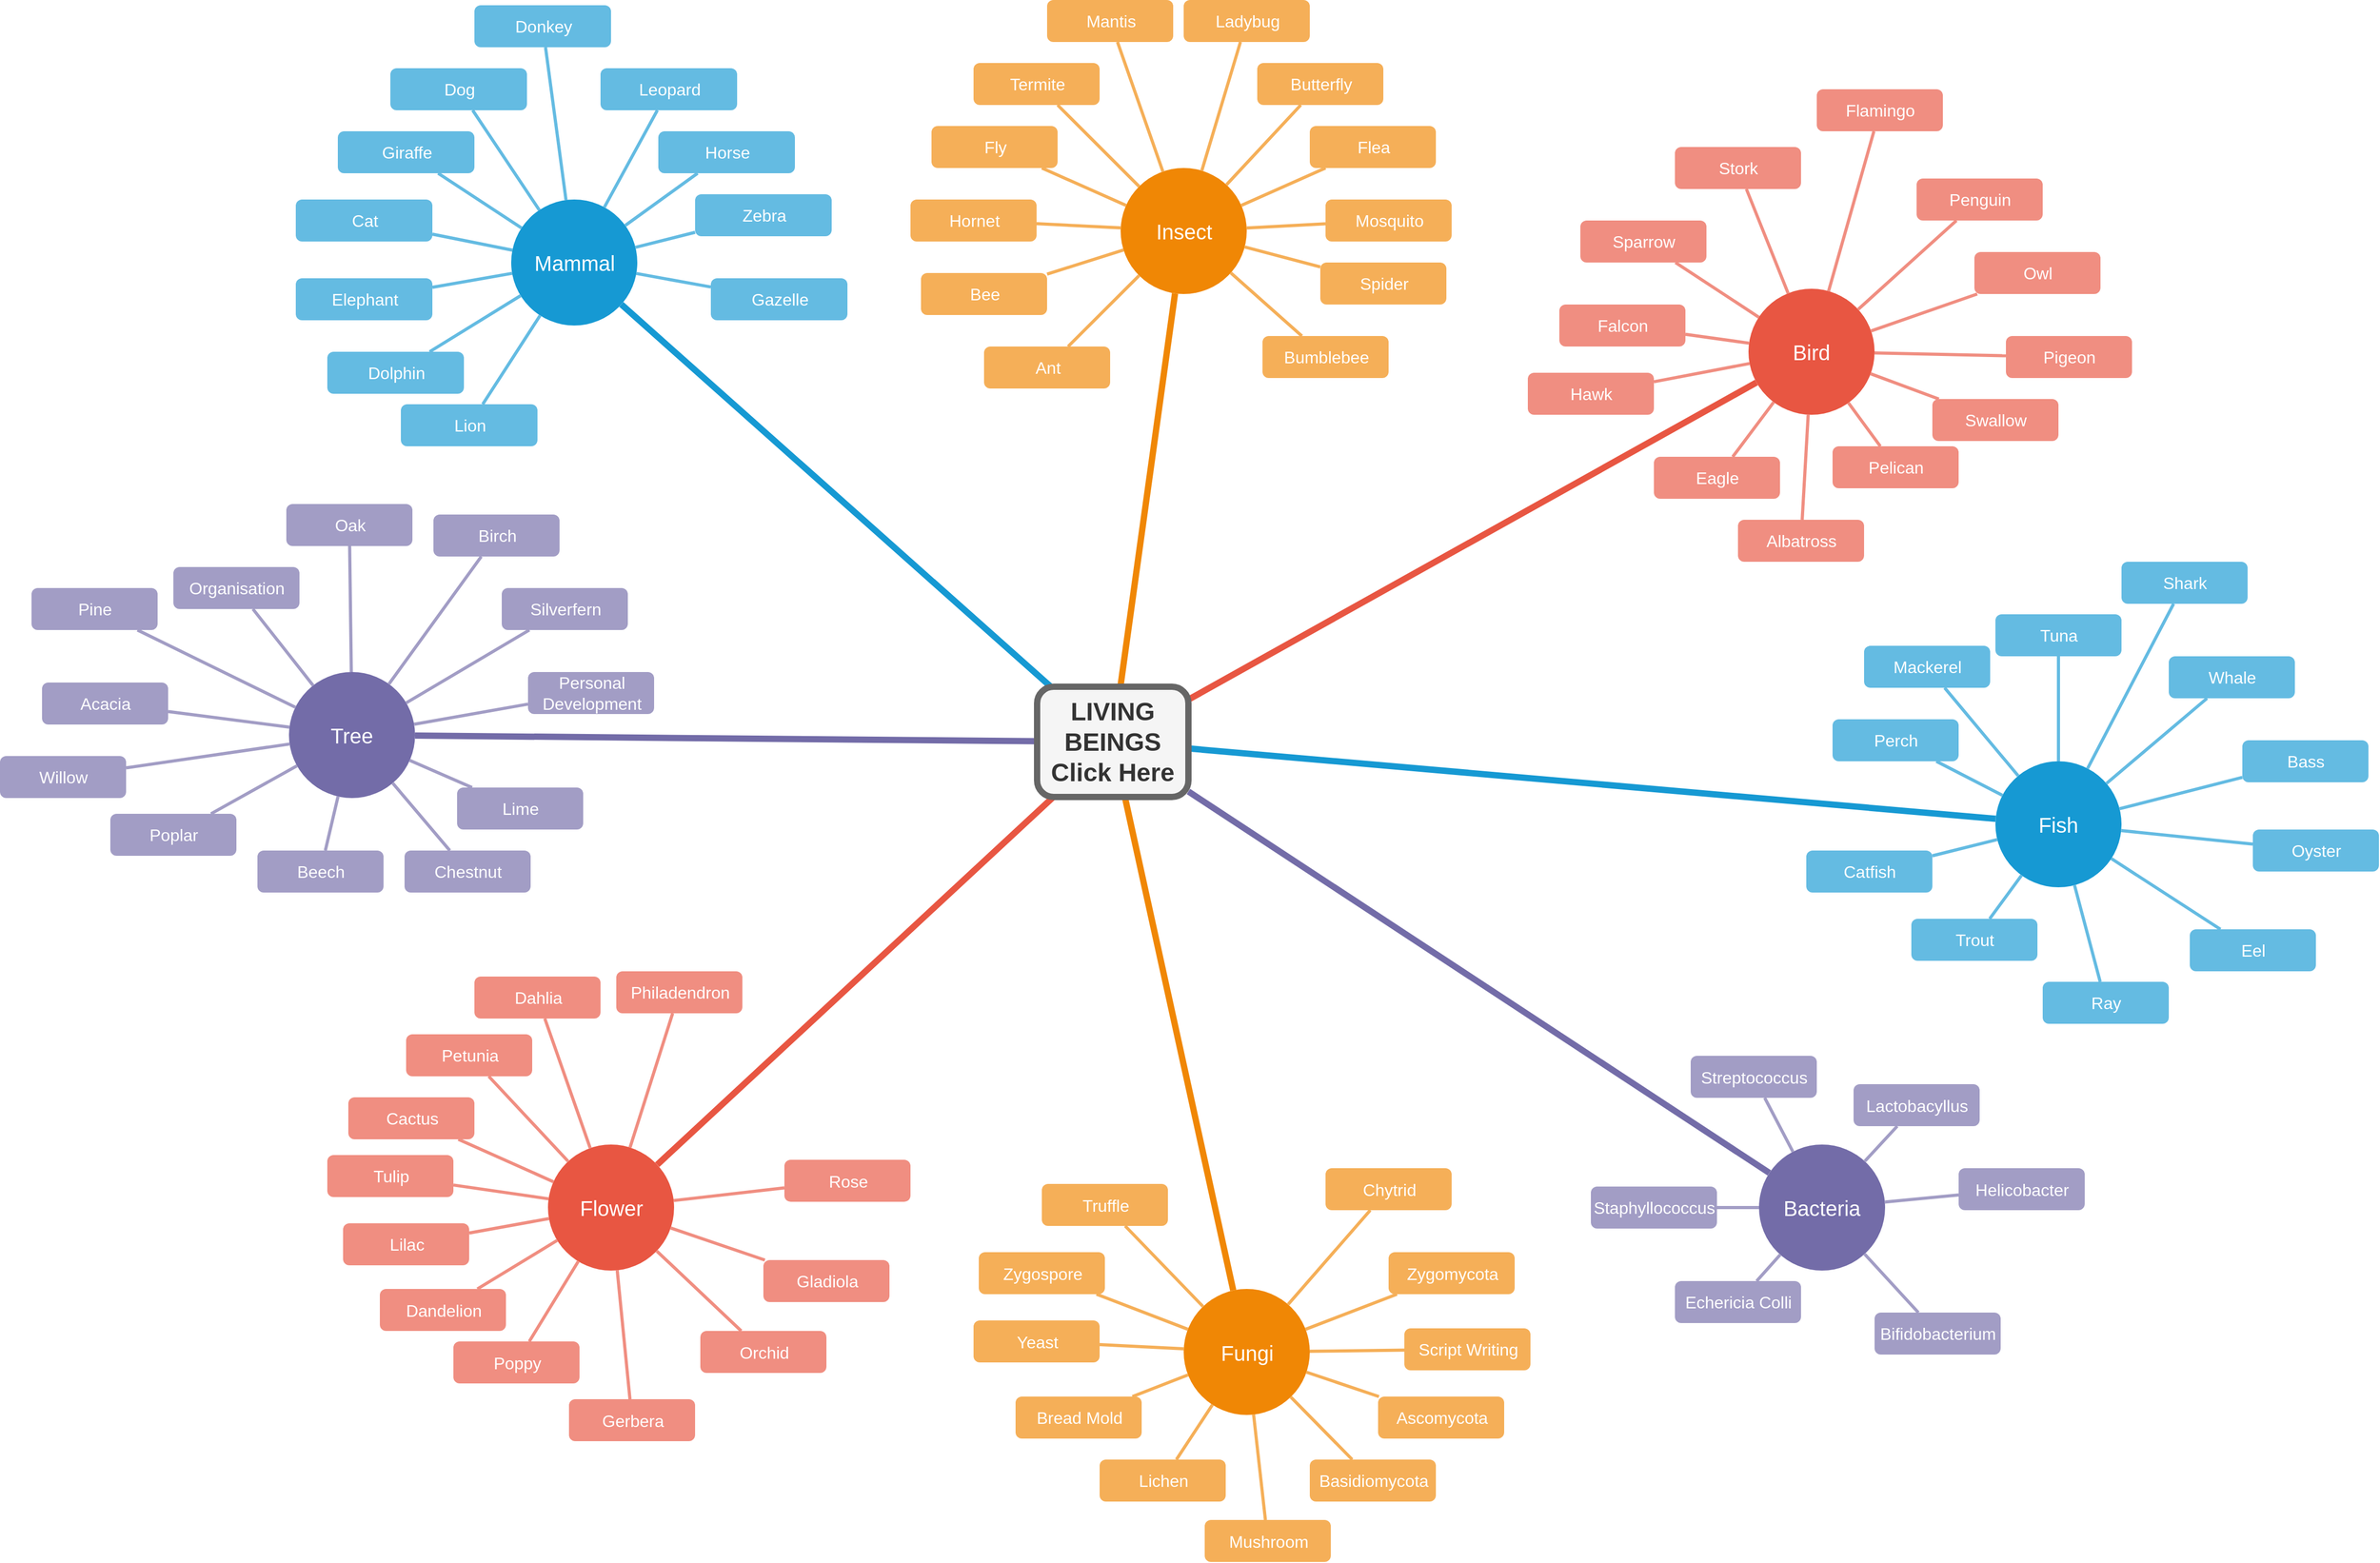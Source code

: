 <mxfile version="24.7.16" pages="2">
  <diagram id="VdbpzdK1AwvrrNIaupxX" name="Page-1">
    <mxGraphModel dx="1802" dy="860" grid="0" gridSize="10" guides="1" tooltips="1" connect="1" arrows="1" fold="1" page="0" pageScale="1" pageWidth="850" pageHeight="1100" math="0" shadow="0">
      <root>
        <mxCell id="0" />
        <mxCell id="1" parent="0" />
        <mxCell id="SoAh3erIzKBtDHapFuTV-1" value="Mammal" style="ellipse;whiteSpace=wrap;html=1;shadow=0;fontFamily=Helvetica;fontSize=20;fontColor=#FFFFFF;align=center;strokeWidth=3;fillColor=#1699D3;strokeColor=none;rounded=1;" parent="1" vertex="1">
          <mxGeometry x="506.5" y="210" width="120" height="120" as="geometry" />
        </mxCell>
        <mxCell id="SoAh3erIzKBtDHapFuTV-2" value="Insect" style="ellipse;whiteSpace=wrap;html=1;shadow=0;fontFamily=Helvetica;fontSize=20;fontColor=#FFFFFF;align=center;strokeWidth=3;fillColor=#F08705;strokeColor=none;gradientColor=none;rounded=1;" parent="1" vertex="1">
          <mxGeometry x="1086.5" y="180" width="120" height="120" as="geometry" />
        </mxCell>
        <mxCell id="SoAh3erIzKBtDHapFuTV-3" value="Bird" style="ellipse;whiteSpace=wrap;html=1;shadow=0;fontFamily=Helvetica;fontSize=20;fontColor=#FFFFFF;align=center;strokeWidth=3;fillColor=#E85642;strokeColor=none;rounded=1;" parent="1" vertex="1">
          <mxGeometry x="1684" y="295" width="120" height="120" as="geometry" />
        </mxCell>
        <mxCell id="SoAh3erIzKBtDHapFuTV-4" value="Fish" style="ellipse;whiteSpace=wrap;html=1;shadow=0;fontFamily=Helvetica;fontSize=20;fontColor=#FFFFFF;align=center;strokeWidth=3;fillColor=#1699D3;strokeColor=none;rounded=1;" parent="1" vertex="1">
          <mxGeometry x="1919" y="745" width="120" height="120" as="geometry" />
        </mxCell>
        <mxCell id="SoAh3erIzKBtDHapFuTV-5" value="Bacteria" style="ellipse;whiteSpace=wrap;html=1;shadow=0;fontFamily=Helvetica;fontSize=20;fontColor=#FFFFFF;align=center;strokeWidth=3;fillColor=#736ca8;strokeColor=none;rounded=1;" parent="1" vertex="1">
          <mxGeometry x="1694" y="1110" width="120" height="120" as="geometry" />
        </mxCell>
        <mxCell id="SoAh3erIzKBtDHapFuTV-6" value="Fungi" style="ellipse;whiteSpace=wrap;html=1;shadow=0;fontFamily=Helvetica;fontSize=20;fontColor=#FFFFFF;align=center;strokeWidth=3;fillColor=#F08705;strokeColor=none;rounded=1;" parent="1" vertex="1">
          <mxGeometry x="1146.5" y="1247.5" width="120" height="120" as="geometry" />
        </mxCell>
        <mxCell id="SoAh3erIzKBtDHapFuTV-7" value="Flower" style="ellipse;whiteSpace=wrap;html=1;shadow=0;fontFamily=Helvetica;fontSize=20;fontColor=#FFFFFF;align=center;strokeWidth=3;fillColor=#E85642;strokeColor=none;rounded=1;" parent="1" vertex="1">
          <mxGeometry x="541.5" y="1110" width="120" height="120" as="geometry" />
        </mxCell>
        <mxCell id="SoAh3erIzKBtDHapFuTV-8" value="Ant" style="rounded=1;fillColor=#f5af58;strokeColor=none;strokeWidth=3;shadow=0;html=1;fontColor=#FFFFFF;fontSize=16;" parent="1" vertex="1">
          <mxGeometry x="956.5" y="350" width="120" height="40" as="geometry" />
        </mxCell>
        <mxCell id="SoAh3erIzKBtDHapFuTV-9" value="Dolphin" style="rounded=1;fillColor=#64BBE2;strokeColor=none;strokeWidth=3;shadow=0;html=1;fontColor=#FFFFFF;fontSize=16;" parent="1" vertex="1">
          <mxGeometry x="331.5" y="355" width="130" height="40" as="geometry" />
        </mxCell>
        <mxCell id="SoAh3erIzKBtDHapFuTV-10" style="endArrow=none;strokeWidth=6;strokeColor=#1699D3;html=1;rounded=1;fontSize=12;" parent="1" source="SoAh3erIzKBtDHapFuTV-166" target="SoAh3erIzKBtDHapFuTV-1" edge="1">
          <mxGeometry relative="1" as="geometry" />
        </mxCell>
        <mxCell id="SoAh3erIzKBtDHapFuTV-11" style="endArrow=none;strokeWidth=6;strokeColor=#f08705;html=1;rounded=1;fontSize=12;" parent="1" source="SoAh3erIzKBtDHapFuTV-166" target="SoAh3erIzKBtDHapFuTV-2" edge="1">
          <mxGeometry relative="1" as="geometry" />
        </mxCell>
        <mxCell id="SoAh3erIzKBtDHapFuTV-12" style="endArrow=none;strokeWidth=6;strokeColor=#E85642;html=1;rounded=1;fontSize=12;" parent="1" source="SoAh3erIzKBtDHapFuTV-166" target="SoAh3erIzKBtDHapFuTV-3" edge="1">
          <mxGeometry relative="1" as="geometry" />
        </mxCell>
        <mxCell id="SoAh3erIzKBtDHapFuTV-13" style="endArrow=none;strokeWidth=6;strokeColor=#1699D3;html=1;rounded=1;fontSize=12;" parent="1" source="SoAh3erIzKBtDHapFuTV-166" target="SoAh3erIzKBtDHapFuTV-4" edge="1">
          <mxGeometry relative="1" as="geometry" />
        </mxCell>
        <mxCell id="SoAh3erIzKBtDHapFuTV-14" style="endArrow=none;strokeWidth=6;strokeColor=#736CA8;html=1;rounded=1;fontSize=12;" parent="1" source="SoAh3erIzKBtDHapFuTV-166" target="SoAh3erIzKBtDHapFuTV-167" edge="1">
          <mxGeometry relative="1" as="geometry" />
        </mxCell>
        <mxCell id="SoAh3erIzKBtDHapFuTV-15" style="endArrow=none;strokeWidth=6;strokeColor=#736ca8;html=1;rounded=1;fontSize=12;" parent="1" source="SoAh3erIzKBtDHapFuTV-166" target="SoAh3erIzKBtDHapFuTV-5" edge="1">
          <mxGeometry relative="1" as="geometry" />
        </mxCell>
        <mxCell id="SoAh3erIzKBtDHapFuTV-16" value="" style="edgeStyle=none;endArrow=none;strokeWidth=6;strokeColor=#F08705;html=1;rounded=1;fontSize=12;" parent="1" source="SoAh3erIzKBtDHapFuTV-166" target="SoAh3erIzKBtDHapFuTV-6" edge="1">
          <mxGeometry x="181" y="226.5" width="100" height="100" as="geometry">
            <mxPoint x="164" y="265" as="sourcePoint" />
            <mxPoint x="264" y="165" as="targetPoint" />
          </mxGeometry>
        </mxCell>
        <mxCell id="SoAh3erIzKBtDHapFuTV-17" value="" style="edgeStyle=none;endArrow=none;strokeWidth=6;strokeColor=#E85642;html=1;rounded=1;fontSize=12;" parent="1" source="SoAh3erIzKBtDHapFuTV-166" target="SoAh3erIzKBtDHapFuTV-7" edge="1">
          <mxGeometry x="181" y="226.5" width="100" height="100" as="geometry">
            <mxPoint x="164" y="265" as="sourcePoint" />
            <mxPoint x="264" y="165" as="targetPoint" />
          </mxGeometry>
        </mxCell>
        <mxCell id="SoAh3erIzKBtDHapFuTV-18" value="Lion" style="rounded=1;fillColor=#64BBE2;strokeColor=none;strokeWidth=3;shadow=0;html=1;fontColor=#FFFFFF;fontSize=16;" parent="1" vertex="1">
          <mxGeometry x="401.5" y="405" width="130" height="40" as="geometry" />
        </mxCell>
        <mxCell id="SoAh3erIzKBtDHapFuTV-19" value="Elephant" style="rounded=1;fillColor=#64BBE2;strokeColor=none;strokeWidth=3;shadow=0;html=1;fontColor=#FFFFFF;fontSize=16;" parent="1" vertex="1">
          <mxGeometry x="301.5" y="285" width="130" height="40" as="geometry" />
        </mxCell>
        <mxCell id="SoAh3erIzKBtDHapFuTV-20" value="Cat" style="rounded=1;fillColor=#64BBE2;strokeColor=none;strokeWidth=3;shadow=0;html=1;fontColor=#FFFFFF;fontSize=16;" parent="1" vertex="1">
          <mxGeometry x="301.5" y="210" width="130" height="40" as="geometry" />
        </mxCell>
        <mxCell id="SoAh3erIzKBtDHapFuTV-21" value="Giraffe" style="rounded=1;fillColor=#64BBE2;strokeColor=none;strokeWidth=3;shadow=0;html=1;fontColor=#FFFFFF;fontSize=16;" parent="1" vertex="1">
          <mxGeometry x="341.5" y="145" width="130" height="40" as="geometry" />
        </mxCell>
        <mxCell id="SoAh3erIzKBtDHapFuTV-22" value="Dog" style="rounded=1;fillColor=#64BBE2;strokeColor=none;strokeWidth=3;shadow=0;html=1;fontColor=#FFFFFF;fontSize=16;" parent="1" vertex="1">
          <mxGeometry x="391.5" y="85" width="130" height="40" as="geometry" />
        </mxCell>
        <mxCell id="SoAh3erIzKBtDHapFuTV-23" value="Donkey" style="rounded=1;fillColor=#64BBE2;strokeColor=none;strokeWidth=3;shadow=0;html=1;fontColor=#FFFFFF;fontSize=16;" parent="1" vertex="1">
          <mxGeometry x="471.5" y="25" width="130" height="40" as="geometry" />
        </mxCell>
        <mxCell id="SoAh3erIzKBtDHapFuTV-24" value="Leopard" style="rounded=1;fillColor=#64BBE2;strokeColor=none;strokeWidth=3;shadow=0;html=1;fontColor=#FFFFFF;fontSize=16;" parent="1" vertex="1">
          <mxGeometry x="591.5" y="85" width="130" height="40" as="geometry" />
        </mxCell>
        <mxCell id="SoAh3erIzKBtDHapFuTV-25" value="Horse" style="rounded=1;fillColor=#64BBE2;strokeColor=none;strokeWidth=3;shadow=0;html=1;fontColor=#FFFFFF;fontSize=16;" parent="1" vertex="1">
          <mxGeometry x="646.5" y="145" width="130" height="40" as="geometry" />
        </mxCell>
        <mxCell id="SoAh3erIzKBtDHapFuTV-26" value="Zebra" style="rounded=1;fillColor=#64BBE2;strokeColor=none;strokeWidth=3;shadow=0;html=1;fontColor=#FFFFFF;fontSize=16;" parent="1" vertex="1">
          <mxGeometry x="681.5" y="205" width="130" height="40" as="geometry" />
        </mxCell>
        <mxCell id="SoAh3erIzKBtDHapFuTV-27" value="Gazelle" style="rounded=1;fillColor=#64BBE2;strokeColor=none;strokeWidth=3;shadow=0;html=1;fontColor=#FFFFFF;fontSize=16;" parent="1" vertex="1">
          <mxGeometry x="696.5" y="285" width="130" height="40" as="geometry" />
        </mxCell>
        <mxCell id="SoAh3erIzKBtDHapFuTV-28" value="" style="edgeStyle=none;endArrow=none;strokeWidth=3;strokeColor=#64BBE2;html=1;rounded=1;fontSize=12;" parent="1" source="SoAh3erIzKBtDHapFuTV-1" target="SoAh3erIzKBtDHapFuTV-27" edge="1">
          <mxGeometry x="-221.5" y="56.5" width="100" height="100" as="geometry">
            <mxPoint x="-238.5" y="95" as="sourcePoint" />
            <mxPoint x="-138.5" y="-5" as="targetPoint" />
          </mxGeometry>
        </mxCell>
        <mxCell id="SoAh3erIzKBtDHapFuTV-29" value="" style="edgeStyle=none;endArrow=none;strokeWidth=3;strokeColor=#64BBE2;html=1;rounded=1;fontSize=12;" parent="1" source="SoAh3erIzKBtDHapFuTV-1" target="SoAh3erIzKBtDHapFuTV-18" edge="1">
          <mxGeometry x="-221.5" y="56.5" width="100" height="100" as="geometry">
            <mxPoint x="-238.5" y="95" as="sourcePoint" />
            <mxPoint x="-138.5" y="-5" as="targetPoint" />
          </mxGeometry>
        </mxCell>
        <mxCell id="SoAh3erIzKBtDHapFuTV-30" value="" style="edgeStyle=none;endArrow=none;strokeWidth=3;strokeColor=#64BBE2;html=1;rounded=1;fontSize=12;" parent="1" source="SoAh3erIzKBtDHapFuTV-1" target="SoAh3erIzKBtDHapFuTV-9" edge="1">
          <mxGeometry x="-221.5" y="56.5" width="100" height="100" as="geometry">
            <mxPoint x="-238.5" y="95" as="sourcePoint" />
            <mxPoint x="-138.5" y="-5" as="targetPoint" />
          </mxGeometry>
        </mxCell>
        <mxCell id="SoAh3erIzKBtDHapFuTV-31" value="" style="edgeStyle=none;endArrow=none;strokeWidth=3;strokeColor=#64BBE2;html=1;rounded=1;fontSize=12;" parent="1" source="SoAh3erIzKBtDHapFuTV-1" target="SoAh3erIzKBtDHapFuTV-19" edge="1">
          <mxGeometry x="-221.5" y="56.5" width="100" height="100" as="geometry">
            <mxPoint x="-238.5" y="95" as="sourcePoint" />
            <mxPoint x="-138.5" y="-5" as="targetPoint" />
          </mxGeometry>
        </mxCell>
        <mxCell id="SoAh3erIzKBtDHapFuTV-32" value="" style="edgeStyle=none;endArrow=none;strokeWidth=3;strokeColor=#64BBE2;html=1;rounded=1;fontSize=12;" parent="1" source="SoAh3erIzKBtDHapFuTV-1" target="SoAh3erIzKBtDHapFuTV-20" edge="1">
          <mxGeometry x="-221.5" y="56.5" width="100" height="100" as="geometry">
            <mxPoint x="-238.5" y="95" as="sourcePoint" />
            <mxPoint x="-138.5" y="-5" as="targetPoint" />
          </mxGeometry>
        </mxCell>
        <mxCell id="SoAh3erIzKBtDHapFuTV-33" value="" style="edgeStyle=none;endArrow=none;strokeWidth=3;strokeColor=#64BBE2;html=1;rounded=1;fontSize=12;" parent="1" source="SoAh3erIzKBtDHapFuTV-1" target="SoAh3erIzKBtDHapFuTV-21" edge="1">
          <mxGeometry x="-221.5" y="56.5" width="100" height="100" as="geometry">
            <mxPoint x="-238.5" y="95" as="sourcePoint" />
            <mxPoint x="-138.5" y="-5" as="targetPoint" />
          </mxGeometry>
        </mxCell>
        <mxCell id="SoAh3erIzKBtDHapFuTV-34" value="" style="edgeStyle=none;endArrow=none;strokeWidth=3;strokeColor=#64BBE2;html=1;rounded=1;fontSize=12;" parent="1" source="SoAh3erIzKBtDHapFuTV-1" target="SoAh3erIzKBtDHapFuTV-22" edge="1">
          <mxGeometry x="-221.5" y="56.5" width="100" height="100" as="geometry">
            <mxPoint x="-238.5" y="95" as="sourcePoint" />
            <mxPoint x="-138.5" y="-5" as="targetPoint" />
          </mxGeometry>
        </mxCell>
        <mxCell id="SoAh3erIzKBtDHapFuTV-35" value="" style="edgeStyle=none;endArrow=none;strokeWidth=3;strokeColor=#64BBE2;html=1;rounded=1;fontSize=12;" parent="1" source="SoAh3erIzKBtDHapFuTV-1" target="SoAh3erIzKBtDHapFuTV-23" edge="1">
          <mxGeometry x="-221.5" y="56.5" width="100" height="100" as="geometry">
            <mxPoint x="-238.5" y="95" as="sourcePoint" />
            <mxPoint x="-138.5" y="-5" as="targetPoint" />
          </mxGeometry>
        </mxCell>
        <mxCell id="SoAh3erIzKBtDHapFuTV-36" value="" style="edgeStyle=none;endArrow=none;strokeWidth=3;strokeColor=#64BBE2;html=1;rounded=1;fontSize=12;" parent="1" source="SoAh3erIzKBtDHapFuTV-1" target="SoAh3erIzKBtDHapFuTV-24" edge="1">
          <mxGeometry x="-221.5" y="56.5" width="100" height="100" as="geometry">
            <mxPoint x="-238.5" y="95" as="sourcePoint" />
            <mxPoint x="-138.5" y="-5" as="targetPoint" />
          </mxGeometry>
        </mxCell>
        <mxCell id="SoAh3erIzKBtDHapFuTV-37" value="" style="edgeStyle=none;endArrow=none;strokeWidth=3;strokeColor=#64BBE2;html=1;rounded=1;fontSize=12;" parent="1" source="SoAh3erIzKBtDHapFuTV-1" target="SoAh3erIzKBtDHapFuTV-25" edge="1">
          <mxGeometry x="-221.5" y="56.5" width="100" height="100" as="geometry">
            <mxPoint x="-238.5" y="95" as="sourcePoint" />
            <mxPoint x="-138.5" y="-5" as="targetPoint" />
          </mxGeometry>
        </mxCell>
        <mxCell id="SoAh3erIzKBtDHapFuTV-38" value="" style="edgeStyle=none;endArrow=none;strokeWidth=3;strokeColor=#64BBE2;html=1;rounded=1;fontSize=12;" parent="1" source="SoAh3erIzKBtDHapFuTV-1" target="SoAh3erIzKBtDHapFuTV-26" edge="1">
          <mxGeometry x="-221.5" y="56.5" width="100" height="100" as="geometry">
            <mxPoint x="-238.5" y="95" as="sourcePoint" />
            <mxPoint x="-138.5" y="-5" as="targetPoint" />
          </mxGeometry>
        </mxCell>
        <mxCell id="SoAh3erIzKBtDHapFuTV-39" value="Bee" style="rounded=1;fillColor=#f5af58;strokeColor=none;strokeWidth=3;shadow=0;html=1;fontColor=#FFFFFF;fontSize=16;" parent="1" vertex="1">
          <mxGeometry x="896.5" y="280" width="120" height="40" as="geometry" />
        </mxCell>
        <mxCell id="SoAh3erIzKBtDHapFuTV-40" value="Hornet" style="rounded=1;fillColor=#f5af58;strokeColor=none;strokeWidth=3;shadow=0;html=1;fontColor=#FFFFFF;fontSize=16;" parent="1" vertex="1">
          <mxGeometry x="886.5" y="210" width="120" height="40" as="geometry" />
        </mxCell>
        <mxCell id="SoAh3erIzKBtDHapFuTV-41" value="Fly" style="rounded=1;fillColor=#f5af58;strokeColor=none;strokeWidth=3;shadow=0;html=1;fontColor=#FFFFFF;fontSize=16;" parent="1" vertex="1">
          <mxGeometry x="906.5" y="140" width="120" height="40" as="geometry" />
        </mxCell>
        <mxCell id="SoAh3erIzKBtDHapFuTV-42" value="Termite" style="rounded=1;fillColor=#f5af58;strokeColor=none;strokeWidth=3;shadow=0;html=1;fontColor=#FFFFFF;fontSize=16;" parent="1" vertex="1">
          <mxGeometry x="946.5" y="80" width="120" height="40" as="geometry" />
        </mxCell>
        <mxCell id="SoAh3erIzKBtDHapFuTV-43" value="Mantis" style="rounded=1;fillColor=#f5af58;strokeColor=none;strokeWidth=3;shadow=0;html=1;fontColor=#FFFFFF;fontSize=16;" parent="1" vertex="1">
          <mxGeometry x="1016.5" y="20" width="120" height="40" as="geometry" />
        </mxCell>
        <mxCell id="SoAh3erIzKBtDHapFuTV-44" value="Ladybug" style="rounded=1;fillColor=#f5af58;strokeColor=none;strokeWidth=3;shadow=0;html=1;fontColor=#FFFFFF;fontSize=16;" parent="1" vertex="1">
          <mxGeometry x="1146.5" y="20" width="120" height="40" as="geometry" />
        </mxCell>
        <mxCell id="SoAh3erIzKBtDHapFuTV-45" value="Butterfly" style="rounded=1;fillColor=#f5af58;strokeColor=none;strokeWidth=3;shadow=0;html=1;fontColor=#FFFFFF;fontSize=16;" parent="1" vertex="1">
          <mxGeometry x="1216.5" y="80" width="120" height="40" as="geometry" />
        </mxCell>
        <mxCell id="SoAh3erIzKBtDHapFuTV-46" value="Flea" style="rounded=1;fillColor=#f5af58;strokeColor=none;strokeWidth=3;shadow=0;html=1;fontColor=#FFFFFF;fontSize=16;" parent="1" vertex="1">
          <mxGeometry x="1266.5" y="140" width="120" height="40" as="geometry" />
        </mxCell>
        <mxCell id="SoAh3erIzKBtDHapFuTV-47" value="Mosquito" style="rounded=1;fillColor=#f5af58;strokeColor=none;strokeWidth=3;shadow=0;html=1;fontColor=#FFFFFF;fontSize=16;" parent="1" vertex="1">
          <mxGeometry x="1281.5" y="210" width="120" height="40" as="geometry" />
        </mxCell>
        <mxCell id="SoAh3erIzKBtDHapFuTV-48" value="Spider" style="rounded=1;fillColor=#f5af58;strokeColor=none;strokeWidth=3;shadow=0;html=1;fontColor=#FFFFFF;fontSize=16;" parent="1" vertex="1">
          <mxGeometry x="1276.5" y="270" width="120" height="40" as="geometry" />
        </mxCell>
        <mxCell id="SoAh3erIzKBtDHapFuTV-49" value="Bumblebee" style="rounded=1;fillColor=#f5af58;strokeColor=none;strokeWidth=3;shadow=0;html=1;fontColor=#FFFFFF;fontSize=16;" parent="1" vertex="1">
          <mxGeometry x="1221.5" y="340" width="120" height="40" as="geometry" />
        </mxCell>
        <mxCell id="SoAh3erIzKBtDHapFuTV-50" value="" style="edgeStyle=none;endArrow=none;strokeWidth=3;strokeColor=#F5AF58;html=1;rounded=1;fontSize=12;" parent="1" source="SoAh3erIzKBtDHapFuTV-2" target="SoAh3erIzKBtDHapFuTV-8" edge="1">
          <mxGeometry x="3.5" y="21.5" width="100" height="100" as="geometry">
            <mxPoint x="-13.5" y="60" as="sourcePoint" />
            <mxPoint x="86.5" y="-40" as="targetPoint" />
          </mxGeometry>
        </mxCell>
        <mxCell id="SoAh3erIzKBtDHapFuTV-51" value="" style="edgeStyle=none;endArrow=none;strokeWidth=3;strokeColor=#F5AF58;html=1;rounded=1;fontSize=12;" parent="1" source="SoAh3erIzKBtDHapFuTV-2" target="SoAh3erIzKBtDHapFuTV-39" edge="1">
          <mxGeometry x="3.5" y="21.5" width="100" height="100" as="geometry">
            <mxPoint x="-13.5" y="60" as="sourcePoint" />
            <mxPoint x="86.5" y="-40" as="targetPoint" />
          </mxGeometry>
        </mxCell>
        <mxCell id="SoAh3erIzKBtDHapFuTV-52" value="" style="edgeStyle=none;endArrow=none;strokeWidth=3;strokeColor=#F5AF58;html=1;rounded=1;fontSize=12;" parent="1" source="SoAh3erIzKBtDHapFuTV-2" target="SoAh3erIzKBtDHapFuTV-40" edge="1">
          <mxGeometry x="3.5" y="21.5" width="100" height="100" as="geometry">
            <mxPoint x="-13.5" y="60" as="sourcePoint" />
            <mxPoint x="86.5" y="-40" as="targetPoint" />
          </mxGeometry>
        </mxCell>
        <mxCell id="SoAh3erIzKBtDHapFuTV-53" value="" style="edgeStyle=none;endArrow=none;strokeWidth=3;strokeColor=#F5AF58;html=1;rounded=1;fontSize=12;" parent="1" source="SoAh3erIzKBtDHapFuTV-2" target="SoAh3erIzKBtDHapFuTV-41" edge="1">
          <mxGeometry x="3.5" y="21.5" width="100" height="100" as="geometry">
            <mxPoint x="-13.5" y="60" as="sourcePoint" />
            <mxPoint x="86.5" y="-40" as="targetPoint" />
          </mxGeometry>
        </mxCell>
        <mxCell id="SoAh3erIzKBtDHapFuTV-54" value="" style="edgeStyle=none;endArrow=none;strokeWidth=3;strokeColor=#F5AF58;html=1;rounded=1;fontSize=12;" parent="1" source="SoAh3erIzKBtDHapFuTV-2" target="SoAh3erIzKBtDHapFuTV-42" edge="1">
          <mxGeometry x="3.5" y="21.5" width="100" height="100" as="geometry">
            <mxPoint x="-13.5" y="60" as="sourcePoint" />
            <mxPoint x="86.5" y="-40" as="targetPoint" />
          </mxGeometry>
        </mxCell>
        <mxCell id="SoAh3erIzKBtDHapFuTV-55" value="" style="edgeStyle=none;endArrow=none;strokeWidth=3;strokeColor=#F5AF58;html=1;rounded=1;fontSize=12;" parent="1" source="SoAh3erIzKBtDHapFuTV-2" target="SoAh3erIzKBtDHapFuTV-43" edge="1">
          <mxGeometry x="3.5" y="21.5" width="100" height="100" as="geometry">
            <mxPoint x="-13.5" y="60" as="sourcePoint" />
            <mxPoint x="86.5" y="-40" as="targetPoint" />
          </mxGeometry>
        </mxCell>
        <mxCell id="SoAh3erIzKBtDHapFuTV-56" value="" style="edgeStyle=none;endArrow=none;strokeWidth=3;strokeColor=#F5AF58;html=1;rounded=1;fontSize=12;" parent="1" source="SoAh3erIzKBtDHapFuTV-2" target="SoAh3erIzKBtDHapFuTV-44" edge="1">
          <mxGeometry x="3.5" y="21.5" width="100" height="100" as="geometry">
            <mxPoint x="-13.5" y="60" as="sourcePoint" />
            <mxPoint x="86.5" y="-40" as="targetPoint" />
          </mxGeometry>
        </mxCell>
        <mxCell id="SoAh3erIzKBtDHapFuTV-57" value="" style="edgeStyle=none;endArrow=none;strokeWidth=3;strokeColor=#F5AF58;html=1;rounded=1;fontSize=12;" parent="1" source="SoAh3erIzKBtDHapFuTV-2" target="SoAh3erIzKBtDHapFuTV-45" edge="1">
          <mxGeometry x="3.5" y="21.5" width="100" height="100" as="geometry">
            <mxPoint x="-13.5" y="60" as="sourcePoint" />
            <mxPoint x="86.5" y="-40" as="targetPoint" />
          </mxGeometry>
        </mxCell>
        <mxCell id="SoAh3erIzKBtDHapFuTV-58" value="" style="edgeStyle=none;endArrow=none;strokeWidth=3;strokeColor=#F5AF58;html=1;rounded=1;fontSize=12;" parent="1" source="SoAh3erIzKBtDHapFuTV-2" target="SoAh3erIzKBtDHapFuTV-46" edge="1">
          <mxGeometry x="3.5" y="21.5" width="100" height="100" as="geometry">
            <mxPoint x="-13.5" y="60" as="sourcePoint" />
            <mxPoint x="86.5" y="-40" as="targetPoint" />
          </mxGeometry>
        </mxCell>
        <mxCell id="SoAh3erIzKBtDHapFuTV-59" value="" style="edgeStyle=none;endArrow=none;strokeWidth=3;strokeColor=#F5AF58;html=1;rounded=1;fontSize=12;" parent="1" source="SoAh3erIzKBtDHapFuTV-2" target="SoAh3erIzKBtDHapFuTV-47" edge="1">
          <mxGeometry x="3.5" y="21.5" width="100" height="100" as="geometry">
            <mxPoint x="-13.5" y="60" as="sourcePoint" />
            <mxPoint x="86.5" y="-40" as="targetPoint" />
          </mxGeometry>
        </mxCell>
        <mxCell id="SoAh3erIzKBtDHapFuTV-60" value="" style="edgeStyle=none;endArrow=none;strokeWidth=3;strokeColor=#F5AF58;html=1;rounded=1;fontSize=12;" parent="1" source="SoAh3erIzKBtDHapFuTV-2" target="SoAh3erIzKBtDHapFuTV-48" edge="1">
          <mxGeometry x="3.5" y="21.5" width="100" height="100" as="geometry">
            <mxPoint x="-13.5" y="60" as="sourcePoint" />
            <mxPoint x="86.5" y="-40" as="targetPoint" />
          </mxGeometry>
        </mxCell>
        <mxCell id="SoAh3erIzKBtDHapFuTV-61" value="" style="edgeStyle=none;endArrow=none;strokeWidth=3;strokeColor=#F5AF58;html=1;rounded=1;fontSize=12;" parent="1" source="SoAh3erIzKBtDHapFuTV-2" target="SoAh3erIzKBtDHapFuTV-49" edge="1">
          <mxGeometry x="3.5" y="21.5" width="100" height="100" as="geometry">
            <mxPoint x="-13.5" y="60" as="sourcePoint" />
            <mxPoint x="86.5" y="-40" as="targetPoint" />
          </mxGeometry>
        </mxCell>
        <mxCell id="SoAh3erIzKBtDHapFuTV-62" value="Eagle" style="rounded=1;fillColor=#f08e81;strokeColor=none;strokeWidth=3;shadow=0;html=1;fontColor=#FFFFFF;fontSize=16;" parent="1" vertex="1">
          <mxGeometry x="1594" y="455" width="120" height="40" as="geometry" />
        </mxCell>
        <mxCell id="SoAh3erIzKBtDHapFuTV-63" value="Pigeon" style="rounded=1;fillColor=#f08e81;strokeColor=none;strokeWidth=3;shadow=0;html=1;fontColor=#FFFFFF;fontSize=16;" parent="1" vertex="1">
          <mxGeometry x="1929" y="340" width="120" height="40" as="geometry" />
        </mxCell>
        <mxCell id="SoAh3erIzKBtDHapFuTV-64" value="Hawk" style="rounded=1;fillColor=#f08e81;strokeColor=none;strokeWidth=3;shadow=0;html=1;fontColor=#FFFFFF;fontSize=16;" parent="1" vertex="1">
          <mxGeometry x="1474" y="375" width="120" height="40" as="geometry" />
        </mxCell>
        <mxCell id="SoAh3erIzKBtDHapFuTV-65" value="Falcon" style="rounded=1;fillColor=#f08e81;strokeColor=none;strokeWidth=3;shadow=0;html=1;fontColor=#FFFFFF;fontSize=16;" parent="1" vertex="1">
          <mxGeometry x="1504" y="310" width="120" height="40" as="geometry" />
        </mxCell>
        <mxCell id="SoAh3erIzKBtDHapFuTV-66" value="Sparrow" style="rounded=1;fillColor=#f08e81;strokeColor=none;strokeWidth=3;shadow=0;html=1;fontColor=#FFFFFF;fontSize=16;" parent="1" vertex="1">
          <mxGeometry x="1524" y="230" width="120" height="40" as="geometry" />
        </mxCell>
        <mxCell id="SoAh3erIzKBtDHapFuTV-67" value="Stork" style="rounded=1;fillColor=#f08e81;strokeColor=none;strokeWidth=3;shadow=0;html=1;fontColor=#FFFFFF;fontSize=16;" parent="1" vertex="1">
          <mxGeometry x="1614" y="160" width="120" height="40" as="geometry" />
        </mxCell>
        <mxCell id="SoAh3erIzKBtDHapFuTV-68" value="Flamingo" style="rounded=1;fillColor=#f08e81;strokeColor=none;strokeWidth=3;shadow=0;html=1;fontColor=#FFFFFF;fontSize=16;" parent="1" vertex="1">
          <mxGeometry x="1749" y="105" width="120" height="40" as="geometry" />
        </mxCell>
        <mxCell id="SoAh3erIzKBtDHapFuTV-69" value="Penguin" style="rounded=1;fillColor=#f08e81;strokeColor=none;strokeWidth=3;shadow=0;html=1;fontColor=#FFFFFF;fontSize=16;" parent="1" vertex="1">
          <mxGeometry x="1844" y="190" width="120" height="40" as="geometry" />
        </mxCell>
        <mxCell id="SoAh3erIzKBtDHapFuTV-70" value="Owl" style="rounded=1;fillColor=#f08e81;strokeColor=none;strokeWidth=3;shadow=0;html=1;fontColor=#FFFFFF;fontSize=16;" parent="1" vertex="1">
          <mxGeometry x="1899" y="260" width="120" height="40" as="geometry" />
        </mxCell>
        <mxCell id="SoAh3erIzKBtDHapFuTV-71" value="Albatross" style="rounded=1;fillColor=#f08e81;strokeColor=none;strokeWidth=3;shadow=0;html=1;fontColor=#FFFFFF;fontSize=16;" parent="1" vertex="1">
          <mxGeometry x="1674" y="515" width="120" height="40" as="geometry" />
        </mxCell>
        <mxCell id="SoAh3erIzKBtDHapFuTV-72" value="Pelican" style="rounded=1;fillColor=#f08e81;strokeColor=none;strokeWidth=3;shadow=0;html=1;fontColor=#FFFFFF;fontSize=16;" parent="1" vertex="1">
          <mxGeometry x="1764" y="445" width="120" height="40" as="geometry" />
        </mxCell>
        <mxCell id="SoAh3erIzKBtDHapFuTV-73" value="Swallow" style="rounded=1;fillColor=#f08e81;strokeColor=none;strokeWidth=3;shadow=0;html=1;fontColor=#FFFFFF;fontSize=16;" parent="1" vertex="1">
          <mxGeometry x="1859" y="400" width="120" height="40" as="geometry" />
        </mxCell>
        <mxCell id="SoAh3erIzKBtDHapFuTV-74" value="" style="edgeStyle=none;endArrow=none;strokeWidth=3;strokeColor=#F08E81;html=1;rounded=1;fontSize=12;" parent="1" source="SoAh3erIzKBtDHapFuTV-3" target="SoAh3erIzKBtDHapFuTV-62" edge="1">
          <mxGeometry x="31" y="106.5" width="100" height="100" as="geometry">
            <mxPoint x="14" y="145" as="sourcePoint" />
            <mxPoint x="114" y="45" as="targetPoint" />
          </mxGeometry>
        </mxCell>
        <mxCell id="SoAh3erIzKBtDHapFuTV-75" value="" style="edgeStyle=none;endArrow=none;strokeWidth=3;strokeColor=#F08E81;html=1;rounded=1;fontSize=12;" parent="1" source="SoAh3erIzKBtDHapFuTV-3" target="SoAh3erIzKBtDHapFuTV-64" edge="1">
          <mxGeometry x="31" y="106.5" width="100" height="100" as="geometry">
            <mxPoint x="14" y="145" as="sourcePoint" />
            <mxPoint x="114" y="45" as="targetPoint" />
          </mxGeometry>
        </mxCell>
        <mxCell id="SoAh3erIzKBtDHapFuTV-76" value="" style="edgeStyle=none;endArrow=none;strokeWidth=3;strokeColor=#F08E81;html=1;rounded=1;fontSize=12;" parent="1" source="SoAh3erIzKBtDHapFuTV-3" target="SoAh3erIzKBtDHapFuTV-65" edge="1">
          <mxGeometry x="31" y="106.5" width="100" height="100" as="geometry">
            <mxPoint x="14" y="145" as="sourcePoint" />
            <mxPoint x="114" y="45" as="targetPoint" />
          </mxGeometry>
        </mxCell>
        <mxCell id="SoAh3erIzKBtDHapFuTV-77" value="" style="edgeStyle=none;endArrow=none;strokeWidth=3;strokeColor=#F08E81;html=1;rounded=1;fontSize=12;" parent="1" source="SoAh3erIzKBtDHapFuTV-3" target="SoAh3erIzKBtDHapFuTV-66" edge="1">
          <mxGeometry x="31" y="106.5" width="100" height="100" as="geometry">
            <mxPoint x="14" y="145" as="sourcePoint" />
            <mxPoint x="114" y="45" as="targetPoint" />
          </mxGeometry>
        </mxCell>
        <mxCell id="SoAh3erIzKBtDHapFuTV-78" value="" style="edgeStyle=none;endArrow=none;strokeWidth=3;strokeColor=#F08E81;html=1;rounded=1;fontSize=12;" parent="1" source="SoAh3erIzKBtDHapFuTV-3" target="SoAh3erIzKBtDHapFuTV-67" edge="1">
          <mxGeometry x="31" y="106.5" width="100" height="100" as="geometry">
            <mxPoint x="14" y="145" as="sourcePoint" />
            <mxPoint x="114" y="45" as="targetPoint" />
          </mxGeometry>
        </mxCell>
        <mxCell id="SoAh3erIzKBtDHapFuTV-79" value="" style="edgeStyle=none;endArrow=none;strokeWidth=3;strokeColor=#F08E81;html=1;rounded=1;fontSize=12;" parent="1" source="SoAh3erIzKBtDHapFuTV-3" target="SoAh3erIzKBtDHapFuTV-68" edge="1">
          <mxGeometry x="31" y="106.5" width="100" height="100" as="geometry">
            <mxPoint x="14" y="145" as="sourcePoint" />
            <mxPoint x="114" y="45" as="targetPoint" />
          </mxGeometry>
        </mxCell>
        <mxCell id="SoAh3erIzKBtDHapFuTV-80" value="" style="edgeStyle=none;endArrow=none;strokeWidth=3;strokeColor=#F08E81;html=1;rounded=1;fontSize=12;" parent="1" source="SoAh3erIzKBtDHapFuTV-3" target="SoAh3erIzKBtDHapFuTV-69" edge="1">
          <mxGeometry x="31" y="106.5" width="100" height="100" as="geometry">
            <mxPoint x="14" y="145" as="sourcePoint" />
            <mxPoint x="114" y="45" as="targetPoint" />
          </mxGeometry>
        </mxCell>
        <mxCell id="SoAh3erIzKBtDHapFuTV-81" value="" style="edgeStyle=none;endArrow=none;strokeWidth=3;strokeColor=#F08E81;html=1;rounded=1;fontSize=12;" parent="1" source="SoAh3erIzKBtDHapFuTV-3" target="SoAh3erIzKBtDHapFuTV-70" edge="1">
          <mxGeometry x="31" y="106.5" width="100" height="100" as="geometry">
            <mxPoint x="14" y="145" as="sourcePoint" />
            <mxPoint x="114" y="45" as="targetPoint" />
          </mxGeometry>
        </mxCell>
        <mxCell id="SoAh3erIzKBtDHapFuTV-82" value="" style="edgeStyle=none;endArrow=none;strokeWidth=3;strokeColor=#F08E81;html=1;rounded=1;fontSize=12;" parent="1" source="SoAh3erIzKBtDHapFuTV-3" target="SoAh3erIzKBtDHapFuTV-63" edge="1">
          <mxGeometry x="31" y="106.5" width="100" height="100" as="geometry">
            <mxPoint x="14" y="145" as="sourcePoint" />
            <mxPoint x="114" y="45" as="targetPoint" />
          </mxGeometry>
        </mxCell>
        <mxCell id="SoAh3erIzKBtDHapFuTV-83" value="" style="edgeStyle=none;endArrow=none;strokeWidth=3;strokeColor=#F08E81;html=1;rounded=1;fontSize=12;" parent="1" source="SoAh3erIzKBtDHapFuTV-3" target="SoAh3erIzKBtDHapFuTV-73" edge="1">
          <mxGeometry x="31" y="106.5" width="100" height="100" as="geometry">
            <mxPoint x="14" y="145" as="sourcePoint" />
            <mxPoint x="114" y="45" as="targetPoint" />
          </mxGeometry>
        </mxCell>
        <mxCell id="SoAh3erIzKBtDHapFuTV-84" value="" style="edgeStyle=none;endArrow=none;strokeWidth=3;strokeColor=#F08E81;html=1;rounded=1;fontSize=12;" parent="1" source="SoAh3erIzKBtDHapFuTV-3" target="SoAh3erIzKBtDHapFuTV-72" edge="1">
          <mxGeometry x="31" y="106.5" width="100" height="100" as="geometry">
            <mxPoint x="14" y="145" as="sourcePoint" />
            <mxPoint x="114" y="45" as="targetPoint" />
          </mxGeometry>
        </mxCell>
        <mxCell id="SoAh3erIzKBtDHapFuTV-85" value="" style="edgeStyle=none;endArrow=none;strokeWidth=3;strokeColor=#F08E81;html=1;rounded=1;fontSize=12;" parent="1" source="SoAh3erIzKBtDHapFuTV-3" target="SoAh3erIzKBtDHapFuTV-71" edge="1">
          <mxGeometry x="31" y="106.5" width="100" height="100" as="geometry">
            <mxPoint x="14" y="145" as="sourcePoint" />
            <mxPoint x="114" y="45" as="targetPoint" />
          </mxGeometry>
        </mxCell>
        <mxCell id="SoAh3erIzKBtDHapFuTV-86" value="Perch" style="rounded=1;fillColor=#64BBE2;strokeColor=none;strokeWidth=3;shadow=0;html=1;fontColor=#FFFFFF;fontSize=16;" parent="1" vertex="1">
          <mxGeometry x="1764" y="705" width="120" height="40" as="geometry" />
        </mxCell>
        <mxCell id="SoAh3erIzKBtDHapFuTV-87" value="Mackerel" style="rounded=1;fillColor=#64BBE2;strokeColor=none;strokeWidth=3;shadow=0;html=1;fontColor=#FFFFFF;fontSize=16;" parent="1" vertex="1">
          <mxGeometry x="1794" y="635" width="120" height="40" as="geometry" />
        </mxCell>
        <mxCell id="SoAh3erIzKBtDHapFuTV-88" value="Tuna" style="rounded=1;fillColor=#64BBE2;strokeColor=none;strokeWidth=3;shadow=0;html=1;fontColor=#FFFFFF;fontSize=16;" parent="1" vertex="1">
          <mxGeometry x="1919" y="605" width="120" height="40" as="geometry" />
        </mxCell>
        <mxCell id="SoAh3erIzKBtDHapFuTV-89" value="Shark" style="rounded=1;fillColor=#64BBE2;strokeColor=none;strokeWidth=3;shadow=0;html=1;fontColor=#FFFFFF;fontSize=16;" parent="1" vertex="1">
          <mxGeometry x="2039" y="555" width="120" height="40" as="geometry" />
        </mxCell>
        <mxCell id="SoAh3erIzKBtDHapFuTV-90" value="Whale" style="rounded=1;fillColor=#64BBE2;strokeColor=none;strokeWidth=3;shadow=0;html=1;fontColor=#FFFFFF;fontSize=16;" parent="1" vertex="1">
          <mxGeometry x="2084" y="645" width="120" height="40" as="geometry" />
        </mxCell>
        <mxCell id="SoAh3erIzKBtDHapFuTV-91" value="Bass" style="rounded=1;fillColor=#64BBE2;strokeColor=none;strokeWidth=3;shadow=0;html=1;fontColor=#FFFFFF;fontSize=16;" parent="1" vertex="1">
          <mxGeometry x="2154" y="725" width="120" height="40" as="geometry" />
        </mxCell>
        <mxCell id="SoAh3erIzKBtDHapFuTV-92" value="Eel" style="rounded=1;fillColor=#64BBE2;strokeColor=none;strokeWidth=3;shadow=0;html=1;fontColor=#FFFFFF;fontSize=16;" parent="1" vertex="1">
          <mxGeometry x="2104" y="905" width="120" height="40" as="geometry" />
        </mxCell>
        <mxCell id="SoAh3erIzKBtDHapFuTV-93" value="Oyster" style="rounded=1;fillColor=#64BBE2;strokeColor=none;strokeWidth=3;shadow=0;html=1;fontColor=#FFFFFF;fontSize=16;" parent="1" vertex="1">
          <mxGeometry x="2164" y="810" width="120" height="40" as="geometry" />
        </mxCell>
        <mxCell id="SoAh3erIzKBtDHapFuTV-94" value="Ray" style="rounded=1;fillColor=#64BBE2;strokeColor=none;strokeWidth=3;shadow=0;html=1;fontColor=#FFFFFF;fontSize=16;" parent="1" vertex="1">
          <mxGeometry x="1964" y="955" width="120" height="40" as="geometry" />
        </mxCell>
        <mxCell id="SoAh3erIzKBtDHapFuTV-95" value="Trout" style="rounded=1;fillColor=#64BBE2;strokeColor=none;strokeWidth=3;shadow=0;html=1;fontColor=#FFFFFF;fontSize=16;" parent="1" vertex="1">
          <mxGeometry x="1839" y="895" width="120" height="40" as="geometry" />
        </mxCell>
        <mxCell id="SoAh3erIzKBtDHapFuTV-96" value="Catfish" style="rounded=1;fillColor=#64BBE2;strokeColor=none;strokeWidth=3;shadow=0;html=1;fontColor=#FFFFFF;fontSize=16;" parent="1" vertex="1">
          <mxGeometry x="1739" y="830" width="120" height="40" as="geometry" />
        </mxCell>
        <mxCell id="SoAh3erIzKBtDHapFuTV-97" value="" style="edgeStyle=none;endArrow=none;strokeWidth=3;strokeColor=#64BBE2;html=1;rounded=1;fontSize=12;" parent="1" source="SoAh3erIzKBtDHapFuTV-4" target="SoAh3erIzKBtDHapFuTV-86" edge="1">
          <mxGeometry x="-24" y="196.5" width="100" height="100" as="geometry">
            <mxPoint x="-41" y="235" as="sourcePoint" />
            <mxPoint x="59" y="135" as="targetPoint" />
          </mxGeometry>
        </mxCell>
        <mxCell id="SoAh3erIzKBtDHapFuTV-98" value="" style="edgeStyle=none;endArrow=none;strokeWidth=3;strokeColor=#64BBE2;html=1;rounded=1;fontSize=12;" parent="1" source="SoAh3erIzKBtDHapFuTV-4" target="SoAh3erIzKBtDHapFuTV-87" edge="1">
          <mxGeometry x="-24" y="196.5" width="100" height="100" as="geometry">
            <mxPoint x="-41" y="235" as="sourcePoint" />
            <mxPoint x="59" y="135" as="targetPoint" />
          </mxGeometry>
        </mxCell>
        <mxCell id="SoAh3erIzKBtDHapFuTV-99" value="" style="edgeStyle=none;endArrow=none;strokeWidth=3;strokeColor=#64BBE2;html=1;rounded=1;fontSize=12;" parent="1" source="SoAh3erIzKBtDHapFuTV-4" target="SoAh3erIzKBtDHapFuTV-88" edge="1">
          <mxGeometry x="-24" y="196.5" width="100" height="100" as="geometry">
            <mxPoint x="-41" y="235" as="sourcePoint" />
            <mxPoint x="59" y="135" as="targetPoint" />
          </mxGeometry>
        </mxCell>
        <mxCell id="SoAh3erIzKBtDHapFuTV-100" value="" style="edgeStyle=none;endArrow=none;strokeWidth=3;strokeColor=#64BBE2;html=1;rounded=1;fontSize=12;" parent="1" source="SoAh3erIzKBtDHapFuTV-4" target="SoAh3erIzKBtDHapFuTV-89" edge="1">
          <mxGeometry x="-24" y="196.5" width="100" height="100" as="geometry">
            <mxPoint x="-41" y="235" as="sourcePoint" />
            <mxPoint x="59" y="135" as="targetPoint" />
          </mxGeometry>
        </mxCell>
        <mxCell id="SoAh3erIzKBtDHapFuTV-101" value="" style="edgeStyle=none;endArrow=none;strokeWidth=3;strokeColor=#64BBE2;html=1;rounded=1;fontSize=12;" parent="1" source="SoAh3erIzKBtDHapFuTV-4" target="SoAh3erIzKBtDHapFuTV-90" edge="1">
          <mxGeometry x="-24" y="196.5" width="100" height="100" as="geometry">
            <mxPoint x="-41" y="235" as="sourcePoint" />
            <mxPoint x="59" y="135" as="targetPoint" />
          </mxGeometry>
        </mxCell>
        <mxCell id="SoAh3erIzKBtDHapFuTV-102" value="" style="edgeStyle=none;endArrow=none;strokeWidth=3;strokeColor=#64BBE2;html=1;rounded=1;fontSize=12;" parent="1" source="SoAh3erIzKBtDHapFuTV-4" target="SoAh3erIzKBtDHapFuTV-91" edge="1">
          <mxGeometry x="-24" y="196.5" width="100" height="100" as="geometry">
            <mxPoint x="-41" y="235" as="sourcePoint" />
            <mxPoint x="59" y="135" as="targetPoint" />
          </mxGeometry>
        </mxCell>
        <mxCell id="SoAh3erIzKBtDHapFuTV-103" value="" style="edgeStyle=none;endArrow=none;strokeWidth=3;strokeColor=#64BBE2;html=1;rounded=1;fontSize=12;" parent="1" source="SoAh3erIzKBtDHapFuTV-4" target="SoAh3erIzKBtDHapFuTV-93" edge="1">
          <mxGeometry x="-24" y="196.5" width="100" height="100" as="geometry">
            <mxPoint x="-41" y="235" as="sourcePoint" />
            <mxPoint x="59" y="135" as="targetPoint" />
          </mxGeometry>
        </mxCell>
        <mxCell id="SoAh3erIzKBtDHapFuTV-104" value="" style="edgeStyle=none;endArrow=none;strokeWidth=3;strokeColor=#64BBE2;html=1;rounded=1;fontSize=12;" parent="1" source="SoAh3erIzKBtDHapFuTV-4" target="SoAh3erIzKBtDHapFuTV-92" edge="1">
          <mxGeometry x="-24" y="196.5" width="100" height="100" as="geometry">
            <mxPoint x="-41" y="235" as="sourcePoint" />
            <mxPoint x="59" y="135" as="targetPoint" />
          </mxGeometry>
        </mxCell>
        <mxCell id="SoAh3erIzKBtDHapFuTV-105" value="" style="edgeStyle=none;endArrow=none;strokeWidth=3;strokeColor=#64BBE2;html=1;rounded=1;fontSize=12;" parent="1" source="SoAh3erIzKBtDHapFuTV-4" target="SoAh3erIzKBtDHapFuTV-94" edge="1">
          <mxGeometry x="-24" y="196.5" width="100" height="100" as="geometry">
            <mxPoint x="-41" y="235" as="sourcePoint" />
            <mxPoint x="59" y="135" as="targetPoint" />
          </mxGeometry>
        </mxCell>
        <mxCell id="SoAh3erIzKBtDHapFuTV-106" value="" style="edgeStyle=none;endArrow=none;strokeWidth=3;strokeColor=#64BBE2;html=1;rounded=1;fontSize=12;" parent="1" source="SoAh3erIzKBtDHapFuTV-4" target="SoAh3erIzKBtDHapFuTV-95" edge="1">
          <mxGeometry x="-24" y="196.5" width="100" height="100" as="geometry">
            <mxPoint x="-41" y="235" as="sourcePoint" />
            <mxPoint x="59" y="135" as="targetPoint" />
          </mxGeometry>
        </mxCell>
        <mxCell id="SoAh3erIzKBtDHapFuTV-107" value="" style="edgeStyle=none;endArrow=none;strokeWidth=3;strokeColor=#64BBE2;html=1;rounded=1;fontSize=12;" parent="1" source="SoAh3erIzKBtDHapFuTV-4" target="SoAh3erIzKBtDHapFuTV-96" edge="1">
          <mxGeometry x="-24" y="196.5" width="100" height="100" as="geometry">
            <mxPoint x="-41" y="235" as="sourcePoint" />
            <mxPoint x="59" y="135" as="targetPoint" />
          </mxGeometry>
        </mxCell>
        <mxCell id="SoAh3erIzKBtDHapFuTV-108" value="Streptococcus" style="rounded=1;fillColor=#a29dc5;strokeColor=none;strokeWidth=3;shadow=0;html=1;fontColor=#FFFFFF;fontSize=16;" parent="1" vertex="1">
          <mxGeometry x="1629" y="1025.5" width="120" height="40" as="geometry" />
        </mxCell>
        <mxCell id="SoAh3erIzKBtDHapFuTV-109" value="Echericia Colli" style="rounded=1;fillColor=#a29dc5;strokeColor=none;strokeWidth=3;shadow=0;html=1;fontColor=#FFFFFF;fontSize=16;" parent="1" vertex="1">
          <mxGeometry x="1614" y="1240" width="120" height="40" as="geometry" />
        </mxCell>
        <mxCell id="SoAh3erIzKBtDHapFuTV-110" value="Lactobacyllus" style="rounded=1;fillColor=#a29dc5;strokeColor=none;strokeWidth=3;shadow=0;html=1;fontColor=#FFFFFF;fontSize=16;" parent="1" vertex="1">
          <mxGeometry x="1784" y="1052.5" width="120" height="40" as="geometry" />
        </mxCell>
        <mxCell id="SoAh3erIzKBtDHapFuTV-111" value="Helicobacter" style="rounded=1;fillColor=#a29dc5;strokeColor=none;strokeWidth=3;shadow=0;html=1;fontColor=#FFFFFF;fontSize=16;" parent="1" vertex="1">
          <mxGeometry x="1884" y="1132.5" width="120" height="40" as="geometry" />
        </mxCell>
        <mxCell id="SoAh3erIzKBtDHapFuTV-112" value="Bifidobacterium" style="rounded=1;fillColor=#a29dc5;strokeColor=none;strokeWidth=3;shadow=0;html=1;fontColor=#FFFFFF;fontSize=16;" parent="1" vertex="1">
          <mxGeometry x="1804" y="1270" width="120" height="40" as="geometry" />
        </mxCell>
        <mxCell id="SoAh3erIzKBtDHapFuTV-113" value="Staphyllococcus" style="rounded=1;fillColor=#a29dc5;strokeColor=none;strokeWidth=3;shadow=0;html=1;fontColor=#FFFFFF;fontSize=16;" parent="1" vertex="1">
          <mxGeometry x="1534" y="1150" width="120" height="40" as="geometry" />
        </mxCell>
        <mxCell id="SoAh3erIzKBtDHapFuTV-114" value="" style="edgeStyle=none;endArrow=none;strokeWidth=3;strokeColor=#A29DC5;html=1;rounded=1;fontSize=12;" parent="1" source="SoAh3erIzKBtDHapFuTV-5" target="SoAh3erIzKBtDHapFuTV-111" edge="1">
          <mxGeometry x="251" y="-103.5" width="100" height="100" as="geometry">
            <mxPoint x="234" y="-65" as="sourcePoint" />
            <mxPoint x="334" y="-165" as="targetPoint" />
          </mxGeometry>
        </mxCell>
        <mxCell id="SoAh3erIzKBtDHapFuTV-115" value="" style="edgeStyle=none;endArrow=none;strokeWidth=3;strokeColor=#A29DC5;html=1;rounded=1;fontSize=12;" parent="1" source="SoAh3erIzKBtDHapFuTV-5" target="SoAh3erIzKBtDHapFuTV-112" edge="1">
          <mxGeometry x="251" y="-103.5" width="100" height="100" as="geometry">
            <mxPoint x="234" y="-65" as="sourcePoint" />
            <mxPoint x="334" y="-165" as="targetPoint" />
          </mxGeometry>
        </mxCell>
        <mxCell id="SoAh3erIzKBtDHapFuTV-116" value="" style="edgeStyle=none;endArrow=none;strokeWidth=3;strokeColor=#A29DC5;html=1;rounded=1;fontSize=12;" parent="1" source="SoAh3erIzKBtDHapFuTV-5" target="SoAh3erIzKBtDHapFuTV-109" edge="1">
          <mxGeometry x="251" y="-103.5" width="100" height="100" as="geometry">
            <mxPoint x="234" y="-65" as="sourcePoint" />
            <mxPoint x="334" y="-165" as="targetPoint" />
          </mxGeometry>
        </mxCell>
        <mxCell id="SoAh3erIzKBtDHapFuTV-117" value="" style="edgeStyle=none;endArrow=none;strokeWidth=3;strokeColor=#A29DC5;html=1;rounded=1;fontSize=12;" parent="1" source="SoAh3erIzKBtDHapFuTV-5" target="SoAh3erIzKBtDHapFuTV-113" edge="1">
          <mxGeometry x="251" y="-103.5" width="100" height="100" as="geometry">
            <mxPoint x="234" y="-65" as="sourcePoint" />
            <mxPoint x="334" y="-165" as="targetPoint" />
          </mxGeometry>
        </mxCell>
        <mxCell id="SoAh3erIzKBtDHapFuTV-118" value="" style="edgeStyle=none;endArrow=none;strokeWidth=3;strokeColor=#A29DC5;html=1;rounded=1;fontSize=12;" parent="1" source="SoAh3erIzKBtDHapFuTV-5" target="SoAh3erIzKBtDHapFuTV-108" edge="1">
          <mxGeometry x="251" y="-103.5" width="100" height="100" as="geometry">
            <mxPoint x="234" y="-65" as="sourcePoint" />
            <mxPoint x="334" y="-165" as="targetPoint" />
          </mxGeometry>
        </mxCell>
        <mxCell id="SoAh3erIzKBtDHapFuTV-119" value="Zygomycota" style="rounded=1;fillColor=#f5af58;strokeColor=none;strokeWidth=3;shadow=0;html=1;fontColor=#FFFFFF;fontSize=16;" parent="1" vertex="1">
          <mxGeometry x="1341.5" y="1212.5" width="120" height="40" as="geometry" />
        </mxCell>
        <mxCell id="SoAh3erIzKBtDHapFuTV-120" value="Script Writing" style="rounded=1;fillColor=#f5af58;strokeColor=none;strokeWidth=3;shadow=0;html=1;fontColor=#FFFFFF;fontSize=16;" parent="1" vertex="1">
          <mxGeometry x="1356.5" y="1285" width="120" height="40" as="geometry" />
        </mxCell>
        <mxCell id="SoAh3erIzKBtDHapFuTV-121" value="Ascomycota" style="rounded=1;fillColor=#f5af58;strokeColor=none;strokeWidth=3;shadow=0;html=1;fontColor=#FFFFFF;fontSize=16;" parent="1" vertex="1">
          <mxGeometry x="1331.5" y="1350" width="120" height="40" as="geometry" />
        </mxCell>
        <mxCell id="SoAh3erIzKBtDHapFuTV-122" value="Basidiomycota" style="rounded=1;fillColor=#f5af58;strokeColor=none;strokeWidth=3;shadow=0;html=1;fontColor=#FFFFFF;fontSize=16;" parent="1" vertex="1">
          <mxGeometry x="1266.5" y="1410" width="120" height="40" as="geometry" />
        </mxCell>
        <mxCell id="SoAh3erIzKBtDHapFuTV-123" value="Mushroom" style="rounded=1;fillColor=#f5af58;strokeColor=none;strokeWidth=3;shadow=0;html=1;fontColor=#FFFFFF;fontSize=16;" parent="1" vertex="1">
          <mxGeometry x="1166.5" y="1467.5" width="120" height="40" as="geometry" />
        </mxCell>
        <mxCell id="SoAh3erIzKBtDHapFuTV-124" value="Lichen" style="rounded=1;fillColor=#f5af58;strokeColor=none;strokeWidth=3;shadow=0;html=1;fontColor=#FFFFFF;fontSize=16;" parent="1" vertex="1">
          <mxGeometry x="1066.5" y="1410" width="120" height="40" as="geometry" />
        </mxCell>
        <mxCell id="SoAh3erIzKBtDHapFuTV-125" value="Bread Mold" style="rounded=1;fillColor=#f5af58;strokeColor=none;strokeWidth=3;shadow=0;html=1;fontColor=#FFFFFF;fontSize=16;" parent="1" vertex="1">
          <mxGeometry x="986.5" y="1350" width="120" height="40" as="geometry" />
        </mxCell>
        <mxCell id="SoAh3erIzKBtDHapFuTV-126" value="Yeast" style="rounded=1;fillColor=#f5af58;strokeColor=none;strokeWidth=3;shadow=0;html=1;fontColor=#FFFFFF;fontSize=16;" parent="1" vertex="1">
          <mxGeometry x="946.5" y="1277.5" width="120" height="40" as="geometry" />
        </mxCell>
        <mxCell id="SoAh3erIzKBtDHapFuTV-127" value="Zygospore" style="rounded=1;fillColor=#f5af58;strokeColor=none;strokeWidth=3;shadow=0;html=1;fontColor=#FFFFFF;fontSize=16;" parent="1" vertex="1">
          <mxGeometry x="951.5" y="1212.5" width="120" height="40" as="geometry" />
        </mxCell>
        <mxCell id="SoAh3erIzKBtDHapFuTV-128" value="Truffle" style="rounded=1;fillColor=#f5af58;strokeColor=none;strokeWidth=3;shadow=0;html=1;fontColor=#FFFFFF;fontSize=16;" parent="1" vertex="1">
          <mxGeometry x="1011.5" y="1147.5" width="120" height="40" as="geometry" />
        </mxCell>
        <mxCell id="SoAh3erIzKBtDHapFuTV-129" value="Chytrid" style="rounded=1;fillColor=#f5af58;strokeColor=none;strokeWidth=3;shadow=0;html=1;fontColor=#FFFFFF;fontSize=16;" parent="1" vertex="1">
          <mxGeometry x="1281.5" y="1132.5" width="120" height="40" as="geometry" />
        </mxCell>
        <mxCell id="SoAh3erIzKBtDHapFuTV-130" value="" style="edgeStyle=none;endArrow=none;strokeWidth=3;strokeColor=#F5AF58;html=1;rounded=1;fontSize=12;" parent="1" source="SoAh3erIzKBtDHapFuTV-6" target="SoAh3erIzKBtDHapFuTV-129" edge="1">
          <mxGeometry x="243.5" y="39" width="100" height="100" as="geometry">
            <mxPoint x="226.5" y="77.5" as="sourcePoint" />
            <mxPoint x="326.5" y="-22.5" as="targetPoint" />
          </mxGeometry>
        </mxCell>
        <mxCell id="SoAh3erIzKBtDHapFuTV-131" value="" style="edgeStyle=none;endArrow=none;strokeWidth=3;strokeColor=#F5AF58;html=1;rounded=1;fontSize=12;" parent="1" source="SoAh3erIzKBtDHapFuTV-6" target="SoAh3erIzKBtDHapFuTV-119" edge="1">
          <mxGeometry x="243.5" y="39" width="100" height="100" as="geometry">
            <mxPoint x="226.5" y="77.5" as="sourcePoint" />
            <mxPoint x="326.5" y="-22.5" as="targetPoint" />
          </mxGeometry>
        </mxCell>
        <mxCell id="SoAh3erIzKBtDHapFuTV-132" value="" style="edgeStyle=none;endArrow=none;strokeWidth=3;strokeColor=#F5AF58;html=1;rounded=1;fontSize=12;" parent="1" source="SoAh3erIzKBtDHapFuTV-6" target="SoAh3erIzKBtDHapFuTV-120" edge="1">
          <mxGeometry x="243.5" y="39" width="100" height="100" as="geometry">
            <mxPoint x="226.5" y="77.5" as="sourcePoint" />
            <mxPoint x="326.5" y="-22.5" as="targetPoint" />
          </mxGeometry>
        </mxCell>
        <mxCell id="SoAh3erIzKBtDHapFuTV-133" value="" style="edgeStyle=none;endArrow=none;strokeWidth=3;strokeColor=#F5AF58;html=1;rounded=1;fontSize=12;" parent="1" source="SoAh3erIzKBtDHapFuTV-6" target="SoAh3erIzKBtDHapFuTV-121" edge="1">
          <mxGeometry x="243.5" y="39" width="100" height="100" as="geometry">
            <mxPoint x="226.5" y="77.5" as="sourcePoint" />
            <mxPoint x="326.5" y="-22.5" as="targetPoint" />
          </mxGeometry>
        </mxCell>
        <mxCell id="SoAh3erIzKBtDHapFuTV-134" value="" style="edgeStyle=none;endArrow=none;strokeWidth=3;strokeColor=#F5AF58;html=1;rounded=1;fontSize=12;" parent="1" source="SoAh3erIzKBtDHapFuTV-6" target="SoAh3erIzKBtDHapFuTV-122" edge="1">
          <mxGeometry x="243.5" y="39" width="100" height="100" as="geometry">
            <mxPoint x="226.5" y="77.5" as="sourcePoint" />
            <mxPoint x="326.5" y="-22.5" as="targetPoint" />
          </mxGeometry>
        </mxCell>
        <mxCell id="SoAh3erIzKBtDHapFuTV-135" value="" style="edgeStyle=none;endArrow=none;strokeWidth=3;strokeColor=#F5AF58;html=1;rounded=1;fontSize=12;" parent="1" source="SoAh3erIzKBtDHapFuTV-6" target="SoAh3erIzKBtDHapFuTV-123" edge="1">
          <mxGeometry x="243.5" y="39" width="100" height="100" as="geometry">
            <mxPoint x="226.5" y="77.5" as="sourcePoint" />
            <mxPoint x="326.5" y="-22.5" as="targetPoint" />
          </mxGeometry>
        </mxCell>
        <mxCell id="SoAh3erIzKBtDHapFuTV-136" value="" style="edgeStyle=none;endArrow=none;strokeWidth=3;strokeColor=#F5AF58;html=1;rounded=1;fontSize=12;" parent="1" source="SoAh3erIzKBtDHapFuTV-6" target="SoAh3erIzKBtDHapFuTV-124" edge="1">
          <mxGeometry x="243.5" y="39" width="100" height="100" as="geometry">
            <mxPoint x="226.5" y="77.5" as="sourcePoint" />
            <mxPoint x="326.5" y="-22.5" as="targetPoint" />
          </mxGeometry>
        </mxCell>
        <mxCell id="SoAh3erIzKBtDHapFuTV-137" value="" style="edgeStyle=none;endArrow=none;strokeWidth=3;strokeColor=#F5AF58;html=1;rounded=1;fontSize=12;" parent="1" source="SoAh3erIzKBtDHapFuTV-6" target="SoAh3erIzKBtDHapFuTV-125" edge="1">
          <mxGeometry x="243.5" y="39" width="100" height="100" as="geometry">
            <mxPoint x="226.5" y="77.5" as="sourcePoint" />
            <mxPoint x="326.5" y="-22.5" as="targetPoint" />
          </mxGeometry>
        </mxCell>
        <mxCell id="SoAh3erIzKBtDHapFuTV-138" value="" style="edgeStyle=none;endArrow=none;strokeWidth=3;strokeColor=#F5AF58;html=1;rounded=1;fontSize=12;" parent="1" source="SoAh3erIzKBtDHapFuTV-6" target="SoAh3erIzKBtDHapFuTV-126" edge="1">
          <mxGeometry x="243.5" y="39" width="100" height="100" as="geometry">
            <mxPoint x="226.5" y="77.5" as="sourcePoint" />
            <mxPoint x="326.5" y="-22.5" as="targetPoint" />
          </mxGeometry>
        </mxCell>
        <mxCell id="SoAh3erIzKBtDHapFuTV-139" value="" style="edgeStyle=none;endArrow=none;strokeWidth=3;strokeColor=#F5AF58;html=1;rounded=1;fontSize=12;" parent="1" source="SoAh3erIzKBtDHapFuTV-6" target="SoAh3erIzKBtDHapFuTV-127" edge="1">
          <mxGeometry x="243.5" y="39" width="100" height="100" as="geometry">
            <mxPoint x="226.5" y="77.5" as="sourcePoint" />
            <mxPoint x="326.5" y="-22.5" as="targetPoint" />
          </mxGeometry>
        </mxCell>
        <mxCell id="SoAh3erIzKBtDHapFuTV-140" value="" style="edgeStyle=none;endArrow=none;strokeWidth=3;strokeColor=#F5AF58;html=1;rounded=1;fontSize=12;" parent="1" source="SoAh3erIzKBtDHapFuTV-6" target="SoAh3erIzKBtDHapFuTV-128" edge="1">
          <mxGeometry x="243.5" y="39" width="100" height="100" as="geometry">
            <mxPoint x="226.5" y="77.5" as="sourcePoint" />
            <mxPoint x="326.5" y="-22.5" as="targetPoint" />
          </mxGeometry>
        </mxCell>
        <mxCell id="SoAh3erIzKBtDHapFuTV-141" value="Philadendron" style="rounded=1;fillColor=#f08e81;strokeColor=none;strokeWidth=3;shadow=0;html=1;fontColor=#FFFFFF;fontSize=16;" parent="1" vertex="1">
          <mxGeometry x="606.5" y="945" width="120" height="40" as="geometry" />
        </mxCell>
        <mxCell id="SoAh3erIzKBtDHapFuTV-142" value="Dahlia" style="rounded=1;fillColor=#f08e81;strokeColor=none;strokeWidth=3;shadow=0;html=1;fontColor=#FFFFFF;fontSize=16;" parent="1" vertex="1">
          <mxGeometry x="471.5" y="950" width="120" height="40" as="geometry" />
        </mxCell>
        <mxCell id="SoAh3erIzKBtDHapFuTV-143" value="Petunia" style="rounded=1;fillColor=#f08e81;strokeColor=none;strokeWidth=3;shadow=0;html=1;fontColor=#FFFFFF;fontSize=16;" parent="1" vertex="1">
          <mxGeometry x="406.5" y="1005" width="120" height="40" as="geometry" />
        </mxCell>
        <mxCell id="SoAh3erIzKBtDHapFuTV-144" value="Cactus" style="rounded=1;fillColor=#f08e81;strokeColor=none;strokeWidth=3;shadow=0;html=1;fontColor=#FFFFFF;fontSize=16;" parent="1" vertex="1">
          <mxGeometry x="351.5" y="1065" width="120" height="40" as="geometry" />
        </mxCell>
        <mxCell id="SoAh3erIzKBtDHapFuTV-145" value="Tulip" style="rounded=1;fillColor=#f08e81;strokeColor=none;strokeWidth=3;shadow=0;html=1;fontColor=#FFFFFF;fontSize=16;" parent="1" vertex="1">
          <mxGeometry x="331.5" y="1120" width="120" height="40" as="geometry" />
        </mxCell>
        <mxCell id="SoAh3erIzKBtDHapFuTV-146" value="Lilac" style="rounded=1;fillColor=#f08e81;strokeColor=none;strokeWidth=3;shadow=0;html=1;fontColor=#FFFFFF;fontSize=16;" parent="1" vertex="1">
          <mxGeometry x="346.5" y="1185" width="120" height="40" as="geometry" />
        </mxCell>
        <mxCell id="SoAh3erIzKBtDHapFuTV-147" value="Dandelion" style="rounded=1;fillColor=#f08e81;strokeColor=none;strokeWidth=3;shadow=0;html=1;fontColor=#FFFFFF;fontSize=16;" parent="1" vertex="1">
          <mxGeometry x="381.5" y="1247.5" width="120" height="40" as="geometry" />
        </mxCell>
        <mxCell id="SoAh3erIzKBtDHapFuTV-148" value="Poppy" style="rounded=1;fillColor=#f08e81;strokeColor=none;strokeWidth=3;shadow=0;html=1;fontColor=#FFFFFF;fontSize=16;" parent="1" vertex="1">
          <mxGeometry x="451.5" y="1297.5" width="120" height="40" as="geometry" />
        </mxCell>
        <mxCell id="SoAh3erIzKBtDHapFuTV-149" value="Gerbera" style="rounded=1;fillColor=#f08e81;strokeColor=none;strokeWidth=3;shadow=0;html=1;fontColor=#FFFFFF;fontSize=16;" parent="1" vertex="1">
          <mxGeometry x="561.5" y="1352.5" width="120" height="40" as="geometry" />
        </mxCell>
        <mxCell id="SoAh3erIzKBtDHapFuTV-150" value="Orchid" style="rounded=1;fillColor=#f08e81;strokeColor=none;strokeWidth=3;shadow=0;html=1;fontColor=#FFFFFF;fontSize=16;" parent="1" vertex="1">
          <mxGeometry x="686.5" y="1287.5" width="120" height="40" as="geometry" />
        </mxCell>
        <mxCell id="SoAh3erIzKBtDHapFuTV-151" value="Gladiola" style="rounded=1;fillColor=#f08e81;strokeColor=none;strokeWidth=3;shadow=0;html=1;fontColor=#FFFFFF;fontSize=16;" parent="1" vertex="1">
          <mxGeometry x="746.5" y="1220" width="120" height="40" as="geometry" />
        </mxCell>
        <mxCell id="SoAh3erIzKBtDHapFuTV-152" value="Rose" style="rounded=1;fillColor=#f08e81;strokeColor=none;strokeWidth=3;shadow=0;html=1;fontColor=#FFFFFF;fontSize=16;" parent="1" vertex="1">
          <mxGeometry x="766.5" y="1124.5" width="120" height="40" as="geometry" />
        </mxCell>
        <mxCell id="SoAh3erIzKBtDHapFuTV-153" value="" style="edgeStyle=none;endArrow=none;strokeWidth=3;strokeColor=#F08E81;html=1;rounded=1;fontSize=12;" parent="1" source="SoAh3erIzKBtDHapFuTV-7" target="SoAh3erIzKBtDHapFuTV-152" edge="1">
          <mxGeometry x="188.5" y="51.5" width="100" height="100" as="geometry">
            <mxPoint x="171.5" y="90" as="sourcePoint" />
            <mxPoint x="271.5" y="-10" as="targetPoint" />
          </mxGeometry>
        </mxCell>
        <mxCell id="SoAh3erIzKBtDHapFuTV-154" value="" style="edgeStyle=none;endArrow=none;strokeWidth=3;strokeColor=#F08E81;html=1;rounded=1;fontSize=12;" parent="1" source="SoAh3erIzKBtDHapFuTV-7" target="SoAh3erIzKBtDHapFuTV-141" edge="1">
          <mxGeometry x="188.5" y="51.5" width="100" height="100" as="geometry">
            <mxPoint x="171.5" y="90" as="sourcePoint" />
            <mxPoint x="271.5" y="-10" as="targetPoint" />
          </mxGeometry>
        </mxCell>
        <mxCell id="SoAh3erIzKBtDHapFuTV-155" value="" style="edgeStyle=none;endArrow=none;strokeWidth=3;strokeColor=#F08E81;html=1;rounded=1;fontSize=12;" parent="1" source="SoAh3erIzKBtDHapFuTV-7" target="SoAh3erIzKBtDHapFuTV-142" edge="1">
          <mxGeometry x="188.5" y="51.5" width="100" height="100" as="geometry">
            <mxPoint x="171.5" y="90" as="sourcePoint" />
            <mxPoint x="271.5" y="-10" as="targetPoint" />
          </mxGeometry>
        </mxCell>
        <mxCell id="SoAh3erIzKBtDHapFuTV-156" value="" style="edgeStyle=none;endArrow=none;strokeWidth=3;strokeColor=#F08E81;html=1;rounded=1;fontSize=12;" parent="1" source="SoAh3erIzKBtDHapFuTV-7" target="SoAh3erIzKBtDHapFuTV-143" edge="1">
          <mxGeometry x="188.5" y="51.5" width="100" height="100" as="geometry">
            <mxPoint x="171.5" y="90" as="sourcePoint" />
            <mxPoint x="271.5" y="-10" as="targetPoint" />
          </mxGeometry>
        </mxCell>
        <mxCell id="SoAh3erIzKBtDHapFuTV-157" value="" style="edgeStyle=none;endArrow=none;strokeWidth=3;strokeColor=#F08E81;html=1;rounded=1;fontSize=12;" parent="1" source="SoAh3erIzKBtDHapFuTV-7" target="SoAh3erIzKBtDHapFuTV-144" edge="1">
          <mxGeometry x="188.5" y="51.5" width="100" height="100" as="geometry">
            <mxPoint x="171.5" y="90" as="sourcePoint" />
            <mxPoint x="271.5" y="-10" as="targetPoint" />
          </mxGeometry>
        </mxCell>
        <mxCell id="SoAh3erIzKBtDHapFuTV-158" value="" style="edgeStyle=none;endArrow=none;strokeWidth=3;strokeColor=#F08E81;html=1;rounded=1;fontSize=12;" parent="1" source="SoAh3erIzKBtDHapFuTV-7" target="SoAh3erIzKBtDHapFuTV-145" edge="1">
          <mxGeometry x="188.5" y="51.5" width="100" height="100" as="geometry">
            <mxPoint x="171.5" y="90" as="sourcePoint" />
            <mxPoint x="271.5" y="-10" as="targetPoint" />
          </mxGeometry>
        </mxCell>
        <mxCell id="SoAh3erIzKBtDHapFuTV-159" value="" style="edgeStyle=none;endArrow=none;strokeWidth=3;strokeColor=#F08E81;html=1;rounded=1;fontSize=12;" parent="1" source="SoAh3erIzKBtDHapFuTV-7" target="SoAh3erIzKBtDHapFuTV-146" edge="1">
          <mxGeometry x="188.5" y="51.5" width="100" height="100" as="geometry">
            <mxPoint x="171.5" y="90" as="sourcePoint" />
            <mxPoint x="271.5" y="-10" as="targetPoint" />
          </mxGeometry>
        </mxCell>
        <mxCell id="SoAh3erIzKBtDHapFuTV-160" value="" style="edgeStyle=none;endArrow=none;strokeWidth=3;strokeColor=#F08E81;html=1;rounded=1;fontSize=12;" parent="1" source="SoAh3erIzKBtDHapFuTV-7" target="SoAh3erIzKBtDHapFuTV-147" edge="1">
          <mxGeometry x="188.5" y="51.5" width="100" height="100" as="geometry">
            <mxPoint x="171.5" y="90" as="sourcePoint" />
            <mxPoint x="271.5" y="-10" as="targetPoint" />
          </mxGeometry>
        </mxCell>
        <mxCell id="SoAh3erIzKBtDHapFuTV-161" value="" style="edgeStyle=none;endArrow=none;strokeWidth=3;strokeColor=#F08E81;html=1;rounded=1;fontSize=12;" parent="1" source="SoAh3erIzKBtDHapFuTV-7" target="SoAh3erIzKBtDHapFuTV-148" edge="1">
          <mxGeometry x="188.5" y="51.5" width="100" height="100" as="geometry">
            <mxPoint x="171.5" y="90" as="sourcePoint" />
            <mxPoint x="271.5" y="-10" as="targetPoint" />
          </mxGeometry>
        </mxCell>
        <mxCell id="SoAh3erIzKBtDHapFuTV-162" value="" style="edgeStyle=none;endArrow=none;strokeWidth=3;strokeColor=#F08E81;html=1;rounded=1;fontSize=12;" parent="1" source="SoAh3erIzKBtDHapFuTV-7" target="SoAh3erIzKBtDHapFuTV-149" edge="1">
          <mxGeometry x="188.5" y="51.5" width="100" height="100" as="geometry">
            <mxPoint x="171.5" y="90" as="sourcePoint" />
            <mxPoint x="271.5" y="-10" as="targetPoint" />
          </mxGeometry>
        </mxCell>
        <mxCell id="SoAh3erIzKBtDHapFuTV-163" value="" style="edgeStyle=none;endArrow=none;strokeWidth=3;strokeColor=#F08E81;html=1;rounded=1;fontSize=12;" parent="1" source="SoAh3erIzKBtDHapFuTV-7" target="SoAh3erIzKBtDHapFuTV-150" edge="1">
          <mxGeometry x="188.5" y="51.5" width="100" height="100" as="geometry">
            <mxPoint x="171.5" y="90" as="sourcePoint" />
            <mxPoint x="271.5" y="-10" as="targetPoint" />
          </mxGeometry>
        </mxCell>
        <mxCell id="SoAh3erIzKBtDHapFuTV-164" value="" style="edgeStyle=none;endArrow=none;strokeWidth=3;strokeColor=#F08E81;html=1;rounded=1;fontSize=12;" parent="1" source="SoAh3erIzKBtDHapFuTV-7" target="SoAh3erIzKBtDHapFuTV-151" edge="1">
          <mxGeometry x="188.5" y="51.5" width="100" height="100" as="geometry">
            <mxPoint x="171.5" y="90" as="sourcePoint" />
            <mxPoint x="271.5" y="-10" as="targetPoint" />
          </mxGeometry>
        </mxCell>
        <mxCell id="SoAh3erIzKBtDHapFuTV-165" style="edgeStyle=orthogonalEdgeStyle;rounded=1;html=1;exitX=0.75;exitY=0;entryX=0.75;entryY=0;startArrow=none;startFill=0;endArrow=block;endFill=1;jettySize=auto;orthogonalLoop=1;strokeColor=#12aab5;strokeWidth=6;fontSize=20;fontColor=#2F5B7C;" parent="1" source="SoAh3erIzKBtDHapFuTV-65" target="SoAh3erIzKBtDHapFuTV-65" edge="1">
          <mxGeometry relative="1" as="geometry" />
        </mxCell>
        <UserObject label="&lt;font style=&quot;font-size: 24px;&quot;&gt;LIVING&lt;br style=&quot;font-size: 24px;&quot;&gt;BEINGS&lt;br style=&quot;font-size: 24px;&quot;&gt;&lt;/font&gt;Click Here" id="SoAh3erIzKBtDHapFuTV-166">
          <mxCell style="whiteSpace=wrap;html=1;shadow=0;fontFamily=Helvetica;fontSize=24;fontColor=#333333;align=center;strokeColor=#666666;strokeWidth=6;fillColor=#f5f5f5;fontStyle=1;spacingTop=0;rounded=1;" parent="1" vertex="1">
            <mxGeometry x="1007" y="674" width="144" height="105" as="geometry" />
          </mxCell>
        </UserObject>
        <mxCell id="SoAh3erIzKBtDHapFuTV-167" value="Tree" style="ellipse;whiteSpace=wrap;html=1;shadow=0;fontFamily=Helvetica;fontSize=20;fontColor=#FFFFFF;align=center;strokeWidth=3;fillColor=#736ca8;strokeColor=none;rounded=1;" parent="1" vertex="1">
          <mxGeometry x="295" y="660" width="120" height="120" as="geometry" />
        </mxCell>
        <mxCell id="SoAh3erIzKBtDHapFuTV-168" value="Organisation" style="rounded=1;fillColor=#a29dc5;strokeColor=none;strokeWidth=3;shadow=0;html=1;fontColor=#FFFFFF;fontSize=16;" parent="1" vertex="1">
          <mxGeometry x="185" y="560" width="120" height="40" as="geometry" />
        </mxCell>
        <mxCell id="SoAh3erIzKBtDHapFuTV-169" value="Oak" style="rounded=1;fillColor=#a29dc5;strokeColor=none;strokeWidth=3;shadow=0;html=1;fontColor=#FFFFFF;fontSize=16;" parent="1" vertex="1">
          <mxGeometry x="292.5" y="500" width="120" height="40" as="geometry" />
        </mxCell>
        <mxCell id="SoAh3erIzKBtDHapFuTV-170" value="Birch" style="rounded=1;fillColor=#a29dc5;strokeColor=none;strokeWidth=3;shadow=0;html=1;fontColor=#FFFFFF;fontSize=16;" parent="1" vertex="1">
          <mxGeometry x="432.5" y="510" width="120" height="40" as="geometry" />
        </mxCell>
        <mxCell id="SoAh3erIzKBtDHapFuTV-171" value="Silverfern" style="rounded=1;fillColor=#a29dc5;strokeColor=none;strokeWidth=3;shadow=0;html=1;fontColor=#FFFFFF;fontSize=16;" parent="1" vertex="1">
          <mxGeometry x="497.5" y="580" width="120" height="40" as="geometry" />
        </mxCell>
        <mxCell id="SoAh3erIzKBtDHapFuTV-172" value="Personal &#xa;Development" style="rounded=1;fillColor=#a29dc5;strokeColor=none;strokeWidth=3;shadow=0;html=1;fontColor=#FFFFFF;fontSize=16;" parent="1" vertex="1">
          <mxGeometry x="522.5" y="660" width="120" height="40" as="geometry" />
        </mxCell>
        <mxCell id="SoAh3erIzKBtDHapFuTV-173" value="Pine" style="rounded=1;fillColor=#a29dc5;strokeColor=none;strokeWidth=3;shadow=0;html=1;fontColor=#FFFFFF;fontSize=16;" parent="1" vertex="1">
          <mxGeometry x="50" y="580" width="120" height="40" as="geometry" />
        </mxCell>
        <mxCell id="SoAh3erIzKBtDHapFuTV-174" value="Lime" style="rounded=1;fillColor=#a29dc5;strokeColor=none;strokeWidth=3;shadow=0;html=1;fontColor=#FFFFFF;fontSize=16;" parent="1" vertex="1">
          <mxGeometry x="455" y="770" width="120" height="40" as="geometry" />
        </mxCell>
        <mxCell id="SoAh3erIzKBtDHapFuTV-175" value="Chestnut" style="rounded=1;fillColor=#a29dc5;strokeColor=none;strokeWidth=3;shadow=0;html=1;fontColor=#FFFFFF;fontSize=16;" parent="1" vertex="1">
          <mxGeometry x="405" y="830" width="120" height="40" as="geometry" />
        </mxCell>
        <mxCell id="SoAh3erIzKBtDHapFuTV-176" value="Beech" style="rounded=1;fillColor=#a29dc5;strokeColor=none;strokeWidth=3;shadow=0;html=1;fontColor=#FFFFFF;fontSize=16;" parent="1" vertex="1">
          <mxGeometry x="265" y="830" width="120" height="40" as="geometry" />
        </mxCell>
        <mxCell id="SoAh3erIzKBtDHapFuTV-177" value="Poplar" style="rounded=1;fillColor=#a29dc5;strokeColor=none;strokeWidth=3;shadow=0;html=1;fontColor=#FFFFFF;fontSize=16;" parent="1" vertex="1">
          <mxGeometry x="125" y="795" width="120" height="40" as="geometry" />
        </mxCell>
        <mxCell id="SoAh3erIzKBtDHapFuTV-178" value="Willow" style="rounded=1;fillColor=#a29dc5;strokeColor=none;strokeWidth=3;shadow=0;html=1;fontColor=#FFFFFF;fontSize=16;" parent="1" vertex="1">
          <mxGeometry x="20" y="740" width="120" height="40" as="geometry" />
        </mxCell>
        <mxCell id="SoAh3erIzKBtDHapFuTV-179" value="" style="edgeStyle=none;endArrow=none;strokeWidth=3;strokeColor=#A29DC5;html=1;rounded=1;fontSize=12;" parent="1" source="SoAh3erIzKBtDHapFuTV-167" target="SoAh3erIzKBtDHapFuTV-168" edge="1">
          <mxGeometry x="-1498" y="-303.5" width="100" height="100" as="geometry">
            <mxPoint x="-1515" y="-265" as="sourcePoint" />
            <mxPoint x="-1415" y="-365" as="targetPoint" />
          </mxGeometry>
        </mxCell>
        <mxCell id="SoAh3erIzKBtDHapFuTV-180" value="Acacia" style="rounded=1;fillColor=#a29dc5;strokeColor=none;strokeWidth=3;shadow=0;html=1;fontColor=#FFFFFF;fontSize=16;" parent="1" vertex="1">
          <mxGeometry x="60" y="670" width="120" height="40" as="geometry" />
        </mxCell>
        <mxCell id="SoAh3erIzKBtDHapFuTV-181" value="" style="edgeStyle=none;endArrow=none;strokeWidth=3;strokeColor=#A29DC5;html=1;rounded=1;fontSize=12;" parent="1" source="SoAh3erIzKBtDHapFuTV-167" target="SoAh3erIzKBtDHapFuTV-169" edge="1">
          <mxGeometry x="-1498" y="-303.5" width="100" height="100" as="geometry">
            <mxPoint x="-1515" y="-265" as="sourcePoint" />
            <mxPoint x="-1415" y="-365" as="targetPoint" />
          </mxGeometry>
        </mxCell>
        <mxCell id="SoAh3erIzKBtDHapFuTV-182" value="" style="edgeStyle=none;endArrow=none;strokeWidth=3;strokeColor=#A29DC5;html=1;rounded=1;fontSize=12;" parent="1" source="SoAh3erIzKBtDHapFuTV-167" target="SoAh3erIzKBtDHapFuTV-170" edge="1">
          <mxGeometry x="-1498" y="-303.5" width="100" height="100" as="geometry">
            <mxPoint x="-1515" y="-265" as="sourcePoint" />
            <mxPoint x="-1415" y="-365" as="targetPoint" />
          </mxGeometry>
        </mxCell>
        <mxCell id="SoAh3erIzKBtDHapFuTV-183" value="" style="edgeStyle=none;endArrow=none;strokeWidth=3;strokeColor=#A29DC5;html=1;rounded=1;fontSize=12;" parent="1" source="SoAh3erIzKBtDHapFuTV-167" target="SoAh3erIzKBtDHapFuTV-171" edge="1">
          <mxGeometry x="-1498" y="-303.5" width="100" height="100" as="geometry">
            <mxPoint x="-1515" y="-265" as="sourcePoint" />
            <mxPoint x="-1415" y="-365" as="targetPoint" />
          </mxGeometry>
        </mxCell>
        <mxCell id="SoAh3erIzKBtDHapFuTV-184" value="" style="edgeStyle=none;endArrow=none;strokeWidth=3;strokeColor=#A29DC5;html=1;rounded=1;fontSize=12;" parent="1" source="SoAh3erIzKBtDHapFuTV-167" target="SoAh3erIzKBtDHapFuTV-172" edge="1">
          <mxGeometry x="-1498" y="-303.5" width="100" height="100" as="geometry">
            <mxPoint x="-1515" y="-265" as="sourcePoint" />
            <mxPoint x="-1415" y="-365" as="targetPoint" />
          </mxGeometry>
        </mxCell>
        <mxCell id="SoAh3erIzKBtDHapFuTV-185" value="" style="edgeStyle=none;endArrow=none;strokeWidth=3;strokeColor=#A29DC5;html=1;rounded=1;fontSize=12;" parent="1" source="SoAh3erIzKBtDHapFuTV-167" target="SoAh3erIzKBtDHapFuTV-173" edge="1">
          <mxGeometry x="-1498" y="-303.5" width="100" height="100" as="geometry">
            <mxPoint x="-1515" y="-265" as="sourcePoint" />
            <mxPoint x="-1415" y="-365" as="targetPoint" />
          </mxGeometry>
        </mxCell>
        <mxCell id="SoAh3erIzKBtDHapFuTV-186" value="" style="edgeStyle=none;endArrow=none;strokeWidth=3;strokeColor=#A29DC5;html=1;rounded=1;fontSize=12;" parent="1" source="SoAh3erIzKBtDHapFuTV-167" target="SoAh3erIzKBtDHapFuTV-174" edge="1">
          <mxGeometry x="-1498" y="-303.5" width="100" height="100" as="geometry">
            <mxPoint x="-1515" y="-265" as="sourcePoint" />
            <mxPoint x="-1415" y="-365" as="targetPoint" />
          </mxGeometry>
        </mxCell>
        <mxCell id="SoAh3erIzKBtDHapFuTV-187" value="" style="edgeStyle=none;endArrow=none;strokeWidth=3;strokeColor=#A29DC5;html=1;rounded=1;fontSize=12;" parent="1" source="SoAh3erIzKBtDHapFuTV-167" target="SoAh3erIzKBtDHapFuTV-175" edge="1">
          <mxGeometry x="-1498" y="-303.5" width="100" height="100" as="geometry">
            <mxPoint x="-1515" y="-265" as="sourcePoint" />
            <mxPoint x="-1415" y="-365" as="targetPoint" />
          </mxGeometry>
        </mxCell>
        <mxCell id="SoAh3erIzKBtDHapFuTV-188" value="" style="edgeStyle=none;endArrow=none;strokeWidth=3;strokeColor=#A29DC5;html=1;rounded=1;fontSize=12;" parent="1" source="SoAh3erIzKBtDHapFuTV-167" target="SoAh3erIzKBtDHapFuTV-176" edge="1">
          <mxGeometry x="-1498" y="-303.5" width="100" height="100" as="geometry">
            <mxPoint x="-1515" y="-265" as="sourcePoint" />
            <mxPoint x="-1415" y="-365" as="targetPoint" />
          </mxGeometry>
        </mxCell>
        <mxCell id="SoAh3erIzKBtDHapFuTV-189" value="" style="edgeStyle=none;endArrow=none;strokeWidth=3;strokeColor=#A29DC5;html=1;rounded=1;fontSize=12;" parent="1" source="SoAh3erIzKBtDHapFuTV-167" target="SoAh3erIzKBtDHapFuTV-177" edge="1">
          <mxGeometry x="-1498" y="-303.5" width="100" height="100" as="geometry">
            <mxPoint x="-1515" y="-265" as="sourcePoint" />
            <mxPoint x="-1415" y="-365" as="targetPoint" />
          </mxGeometry>
        </mxCell>
        <mxCell id="SoAh3erIzKBtDHapFuTV-190" value="" style="edgeStyle=none;endArrow=none;strokeWidth=3;strokeColor=#A29DC5;html=1;rounded=1;fontSize=12;" parent="1" source="SoAh3erIzKBtDHapFuTV-167" target="SoAh3erIzKBtDHapFuTV-178" edge="1">
          <mxGeometry x="-1498" y="-303.5" width="100" height="100" as="geometry">
            <mxPoint x="-1515" y="-265" as="sourcePoint" />
            <mxPoint x="-1415" y="-365" as="targetPoint" />
          </mxGeometry>
        </mxCell>
        <mxCell id="SoAh3erIzKBtDHapFuTV-191" value="" style="edgeStyle=none;endArrow=none;strokeWidth=3;strokeColor=#A29DC5;html=1;rounded=1;fontSize=12;" parent="1" source="SoAh3erIzKBtDHapFuTV-167" target="SoAh3erIzKBtDHapFuTV-180" edge="1">
          <mxGeometry x="-1498" y="-303.5" width="100" height="100" as="geometry">
            <mxPoint x="-1515" y="-265" as="sourcePoint" />
            <mxPoint x="-1415" y="-365" as="targetPoint" />
          </mxGeometry>
        </mxCell>
        <mxCell id="SoAh3erIzKBtDHapFuTV-192" value="" style="edgeStyle=none;endArrow=none;strokeWidth=3;strokeColor=#A29DC5;html=1;rounded=1;fontSize=12;" parent="1" source="SoAh3erIzKBtDHapFuTV-5" target="SoAh3erIzKBtDHapFuTV-110" edge="1">
          <mxGeometry x="-1174" y="-408.5" width="100" height="100" as="geometry">
            <mxPoint x="-1191" y="-370" as="sourcePoint" />
            <mxPoint x="-1091" y="-470" as="targetPoint" />
          </mxGeometry>
        </mxCell>
        <mxCell id="SoAh3erIzKBtDHapFuTV-193" style="edgeStyle=none;rounded=1;html=1;exitX=0.5;exitY=1;endArrow=none;endFill=0;jettySize=auto;orthogonalLoop=1;strokeColor=#736CA8;strokeWidth=2;fillColor=#64bbe2;fontSize=20;fontColor=#23445D;" parent="1" source="SoAh3erIzKBtDHapFuTV-180" target="SoAh3erIzKBtDHapFuTV-180" edge="1">
          <mxGeometry relative="1" as="geometry" />
        </mxCell>
      </root>
    </mxGraphModel>
  </diagram>
  <diagram id="U_Uvks4AkWzQ786w-EUC" name="第 2 页">
    <mxGraphModel dx="2638" dy="953" grid="1" gridSize="10" guides="1" tooltips="1" connect="1" arrows="1" fold="1" page="0" pageScale="1" pageWidth="827" pageHeight="1169" background="none" math="0" shadow="1">
      <root>
        <mxCell id="0" />
        <mxCell id="1" parent="0" />
        <mxCell id="ldeiu67JCMKbHvtVbnyd-113" value="" style="rounded=0;whiteSpace=wrap;html=1;fillColor=none;movable=1;resizable=1;rotatable=1;deletable=1;editable=1;locked=0;connectable=1;glass=1;container=1;" vertex="1" parent="1">
          <mxGeometry x="-80" y="2200" width="240" height="680" as="geometry">
            <mxRectangle x="-80" y="2200" width="50" height="40" as="alternateBounds" />
          </mxGeometry>
        </mxCell>
        <mxCell id="ldeiu67JCMKbHvtVbnyd-16" value="" style="group;labelBackgroundColor=none;rounded=1;movable=0;resizable=0;rotatable=0;deletable=0;editable=0;locked=1;connectable=0;" vertex="1" connectable="0" parent="1">
          <mxGeometry y="1250" width="760" height="680" as="geometry" />
        </mxCell>
        <object placeholders="1" c4Name="Kdm Image" c4Type="KdmImage" c4Application="the knowdee module of image embedding" label="&lt;font style=&quot;font-size: 16px&quot;&gt;&lt;span&gt;&lt;div style=&quot;&quot;&gt;%c4Name%&lt;/div&gt;&lt;/span&gt;&lt;/font&gt;&lt;div style=&quot;&quot;&gt;[%c4Application%]&lt;/div&gt;" id="favXn3JoN5OpGqjl_VLs-4">
          <mxCell style="rounded=1;fontSize=11;whiteSpace=wrap;html=1;arcSize=20;fillColor=none;strokeColor=#1061B0;fontColor=#1061B0;labelBackgroundColor=none;align=center;verticalAlign=bottom;labelBorderColor=none;spacingTop=0;spacing=10;metaEdit=1;rotatable=0;perimeter=rectanglePerimeter;labelPadding=0;allowArrows=0;connectable=0;expand=0;recursiveResize=0;editable=0;pointerEvents=0;absoluteArcSize=1;points=[[0.25,0,0],[0.5,0,0],[0.75,0,0],[1,0.25,0],[1,0.5,0],[1,0.75,0],[0.75,1,0],[0.5,1,0],[0.25,1,0],[0,0.75,0],[0,0.5,0],[0,0.25,0]];strokeWidth=2;fontStyle=1;movable=0;resizable=0;deletable=0;locked=1;" vertex="1" parent="ldeiu67JCMKbHvtVbnyd-16">
            <mxGeometry width="760" height="680" as="geometry" />
          </mxCell>
        </object>
        <mxCell id="ldeiu67JCMKbHvtVbnyd-14" value="" style="group;movable=0;resizable=0;rotatable=0;deletable=0;editable=0;locked=1;connectable=0;" vertex="1" connectable="0" parent="ldeiu67JCMKbHvtVbnyd-16">
          <mxGeometry x="400" y="40" width="320" height="560" as="geometry" />
        </mxCell>
        <object placeholders="1" c4Name="Image Process" c4Type="Componet" c4Technology="graphicsmagick" c4Description="the component of image process" label="&lt;font style=&quot;font-size: 16px&quot;&gt;&lt;b&gt;%c4Name%&lt;/b&gt;&lt;/font&gt;&lt;div&gt;[%c4Type%: %c4Technology%]&lt;/div&gt;&lt;br&gt;&lt;div&gt;&lt;font style=&quot;font-size: 11px&quot;&gt;%c4Description%&lt;/font&gt;&lt;/div&gt;" id="ldeiu67JCMKbHvtVbnyd-10">
          <mxCell style="rounded=1;whiteSpace=wrap;html=1;labelBackgroundColor=none;fillColor=#1061B0;fontColor=#ffffff;align=center;arcSize=6;strokeColor=#2086C9;metaEdit=1;resizable=0;points=[[0.25,0,0],[0.5,0,0],[0.75,0,0],[1,0.25,0],[1,0.5,0],[1,0.75,0],[0.75,1,0],[0.5,1,0],[0.25,1,0],[0,0.75,0],[0,0.5,0],[0,0.25,0]];gradientColor=none;shadow=0;glass=0;movable=0;rotatable=0;deletable=0;editable=0;locked=1;connectable=0;" vertex="1" parent="ldeiu67JCMKbHvtVbnyd-14">
            <mxGeometry x="40" y="40" width="240" height="120" as="geometry" />
          </mxCell>
        </object>
        <object placeholders="1" c4Name="Matrix Compute" c4Type="Componet" c4Technology="eigen" c4Description="the component of matrix compute" label="&lt;font style=&quot;font-size: 16px&quot;&gt;&lt;b&gt;%c4Name%&lt;/b&gt;&lt;/font&gt;&lt;div&gt;[%c4Type%: %c4Technology%]&lt;/div&gt;&lt;br&gt;&lt;div&gt;&lt;font style=&quot;font-size: 11px&quot;&gt;%c4Description%&lt;/font&gt;&lt;/div&gt;" id="ldeiu67JCMKbHvtVbnyd-11">
          <mxCell style="rounded=1;whiteSpace=wrap;html=1;labelBackgroundColor=none;fillColor=#1061B0;fontColor=#ffffff;align=center;arcSize=6;strokeColor=#2086C9;metaEdit=1;resizable=0;points=[[0.25,0,0],[0.5,0,0],[0.75,0,0],[1,0.25,0],[1,0.5,0],[1,0.75,0],[0.75,1,0],[0.5,1,0],[0.25,1,0],[0,0.75,0],[0,0.5,0],[0,0.25,0]];movable=0;rotatable=0;deletable=0;editable=0;locked=1;connectable=0;shadow=0;" vertex="1" parent="ldeiu67JCMKbHvtVbnyd-14">
            <mxGeometry x="40" y="200" width="240" height="120" as="geometry" />
          </mxCell>
        </object>
        <object placeholders="1" c4Name="Image Model" c4Type="Componet" c4Technology="onnx" c4Description="the component of image model" label="&lt;font style=&quot;font-size: 16px&quot;&gt;&lt;b&gt;%c4Name%&lt;/b&gt;&lt;/font&gt;&lt;div&gt;[%c4Type%: %c4Technology%]&lt;/div&gt;&lt;br&gt;&lt;div&gt;&lt;font style=&quot;font-size: 11px&quot;&gt;%c4Description%&lt;/font&gt;&lt;/div&gt;" id="ldeiu67JCMKbHvtVbnyd-12">
          <mxCell style="rounded=1;whiteSpace=wrap;html=1;labelBackgroundColor=none;fillColor=#1061B0;fontColor=#ffffff;align=center;arcSize=6;strokeColor=#2086C9;metaEdit=1;resizable=0;points=[[0.25,0,0],[0.5,0,0],[0.75,0,0],[1,0.25,0],[1,0.5,0],[1,0.75,0],[0.75,1,0],[0.5,1,0],[0.25,1,0],[0,0.75,0],[0,0.5,0],[0,0.25,0]];movable=0;rotatable=0;deletable=0;editable=0;locked=1;connectable=0;shadow=0;" vertex="1" parent="ldeiu67JCMKbHvtVbnyd-14">
            <mxGeometry x="40" y="360" width="240" height="120" as="geometry" />
          </mxCell>
        </object>
        <object placeholders="1" c4Name="Embedding Image" c4Type="EmbeddingApi" c4Application="EmbeddingApi" label="&lt;font style=&quot;font-size: 16px&quot;&gt;&lt;b&gt;&lt;div style=&quot;&quot;&gt;%c4Name%&lt;/div&gt;&lt;/b&gt;&lt;/font&gt;&lt;div style=&quot;&quot;&gt;[%c4Application%]&lt;/div&gt;" id="ldeiu67JCMKbHvtVbnyd-13">
          <mxCell style="rounded=1;fontSize=11;whiteSpace=wrap;html=1;dashed=1;arcSize=20;fillColor=none;strokeColor=#1061B0;fontColor=#1061B0;labelBackgroundColor=none;align=center;verticalAlign=bottom;labelBorderColor=none;spacingTop=0;spacing=10;dashPattern=8 4;metaEdit=1;rotatable=0;perimeter=rectanglePerimeter;labelPadding=0;allowArrows=0;connectable=0;expand=0;recursiveResize=0;editable=0;pointerEvents=0;absoluteArcSize=1;points=[[0.25,0,0],[0.5,0,0],[0.75,0,0],[1,0.25,0],[1,0.5,0],[1,0.75,0],[0.75,1,0],[0.5,1,0],[0.25,1,0],[0,0.75,0],[0,0.5,0],[0,0.25,0]];movable=0;resizable=0;deletable=0;locked=1;shadow=0;" vertex="1" parent="ldeiu67JCMKbHvtVbnyd-14">
            <mxGeometry width="320" height="560" as="geometry" />
          </mxCell>
        </object>
        <mxCell id="ldeiu67JCMKbHvtVbnyd-15" value="" style="group;align=center;movable=0;resizable=0;rotatable=0;deletable=0;editable=0;locked=1;connectable=0;" vertex="1" connectable="0" parent="ldeiu67JCMKbHvtVbnyd-16">
          <mxGeometry x="40" y="40" width="320" height="560" as="geometry" />
        </mxCell>
        <object placeholders="1" c4Name="Tokenizer" c4Type="Componet" c4Technology="fast_tokenizer" c4Description="the component of tokenizer" label="&lt;font style=&quot;font-size: 16px&quot;&gt;&lt;b&gt;%c4Name%&lt;/b&gt;&lt;/font&gt;&lt;div&gt;[%c4Type%: %c4Technology%]&lt;/div&gt;&lt;br&gt;&lt;div&gt;&lt;font style=&quot;font-size: 11px&quot;&gt;%c4Description%&lt;/font&gt;&lt;/div&gt;" id="ldeiu67JCMKbHvtVbnyd-4">
          <mxCell style="rounded=1;whiteSpace=wrap;html=1;labelBackgroundColor=none;fillColor=#1061B0;fontColor=#ffffff;align=center;arcSize=6;strokeColor=#2086C9;metaEdit=1;resizable=0;points=[[0.25,0,0],[0.5,0,0],[0.75,0,0],[1,0.25,0],[1,0.5,0],[1,0.75,0],[0.75,1,0],[0.5,1,0],[0.25,1,0],[0,0.75,0],[0,0.5,0],[0,0.25,0]];movable=0;rotatable=0;deletable=0;editable=0;locked=1;connectable=0;shadow=0;" vertex="1" parent="ldeiu67JCMKbHvtVbnyd-15">
            <mxGeometry x="40" y="80" width="240" height="120" as="geometry" />
          </mxCell>
        </object>
        <object placeholders="1" c4Name="Text Model" c4Type="Componet" c4Technology="onnx" c4Description="the component of text model" label="&lt;font style=&quot;font-size: 16px&quot;&gt;&lt;b&gt;%c4Name%&lt;/b&gt;&lt;/font&gt;&lt;div&gt;[%c4Type%: %c4Technology%]&lt;/div&gt;&lt;br&gt;&lt;div&gt;&lt;font style=&quot;font-size: 11px&quot;&gt;%c4Description%&lt;/font&gt;&lt;/div&gt;" id="ldeiu67JCMKbHvtVbnyd-5">
          <mxCell style="rounded=1;whiteSpace=wrap;html=1;labelBackgroundColor=none;fillColor=#1061B0;fontColor=#ffffff;align=center;arcSize=6;strokeColor=#2086C9;metaEdit=1;resizable=0;points=[[0.25,0,0],[0.5,0,0],[0.75,0,0],[1,0.25,0],[1,0.5,0],[1,0.75,0],[0.75,1,0],[0.5,1,0],[0.25,1,0],[0,0.75,0],[0,0.5,0],[0,0.25,0]];movable=0;rotatable=0;deletable=0;editable=0;locked=1;connectable=0;shadow=0;" vertex="1" parent="ldeiu67JCMKbHvtVbnyd-15">
            <mxGeometry x="40" y="320" width="240" height="120" as="geometry" />
          </mxCell>
        </object>
        <object placeholders="1" c4Name="Embedding Text" c4Type="EmbeddingApi" c4Application="EmbeddingApi" label="&lt;font style=&quot;font-size: 16px&quot;&gt;&lt;b&gt;&lt;div style=&quot;&quot;&gt;%c4Name%&lt;/div&gt;&lt;/b&gt;&lt;/font&gt;&lt;div style=&quot;&quot;&gt;[%c4Application%]&lt;/div&gt;" id="ldeiu67JCMKbHvtVbnyd-6">
          <mxCell style="rounded=1;fontSize=11;whiteSpace=wrap;html=1;dashed=1;arcSize=20;fillColor=none;strokeColor=#1061B0;fontColor=#1061B0;labelBackgroundColor=none;align=center;verticalAlign=bottom;labelBorderColor=none;spacingTop=0;spacing=10;dashPattern=8 4;metaEdit=1;rotatable=0;perimeter=rectanglePerimeter;labelPadding=0;allowArrows=0;connectable=0;expand=0;recursiveResize=0;editable=0;pointerEvents=0;absoluteArcSize=1;points=[[0.25,0,0],[0.5,0,0],[0.75,0,0],[1,0.25,0],[1,0.5,0],[1,0.75,0],[0.75,1,0],[0.5,1,0],[0.25,1,0],[0,0.75,0],[0,0.5,0],[0,0.25,0]];movable=0;resizable=0;deletable=0;locked=1;shadow=0;" vertex="1" parent="ldeiu67JCMKbHvtVbnyd-15">
            <mxGeometry width="320" height="560" as="geometry" />
          </mxCell>
        </object>
        <mxCell id="GOHMVVGOKaV0fo8kliWJ-33" value="Actor" style="shape=umlActor;verticalLabelPosition=bottom;verticalAlign=top;html=1;" parent="1" vertex="1">
          <mxGeometry x="-633" y="237" width="30" height="60" as="geometry" />
        </mxCell>
        <mxCell id="GOHMVVGOKaV0fo8kliWJ-45" value="Model Text" style="shape=folder;fontStyle=1;tabWidth=110;tabHeight=30;tabPosition=left;html=1;boundedLbl=1;folderSymbol=triangle;whiteSpace=wrap;" parent="1" vertex="1">
          <mxGeometry x="254" y="1026" width="150" height="80" as="geometry" />
        </mxCell>
        <mxCell id="GOHMVVGOKaV0fo8kliWJ-48" value="Model Image" style="shape=folder;fontStyle=1;tabWidth=110;tabHeight=30;tabPosition=left;html=1;boundedLbl=1;folderSymbol=triangle;whiteSpace=wrap;" parent="1" vertex="1">
          <mxGeometry x="418" y="1031" width="150" height="80" as="geometry" />
        </mxCell>
        <mxCell id="GOHMVVGOKaV0fo8kliWJ-52" value="Vocabulary/Tokens" style="whiteSpace=wrap;html=1;fontStyle=1;" parent="1" vertex="1">
          <mxGeometry x="125" y="1049" width="120" height="60" as="geometry" />
        </mxCell>
        <mxCell id="GOHMVVGOKaV0fo8kliWJ-92" value="&lt;p style=&quot;margin:0px;margin-top:6px;text-align:center;&quot;&gt;&lt;b&gt;Component&lt;/b&gt;&lt;/p&gt;&lt;hr size=&quot;1&quot; style=&quot;border-style:solid;&quot;/&gt;&lt;p style=&quot;margin:0px;margin-left:8px;&quot;&gt;+ Attribute1: Type&lt;br/&gt;+ Attribute2: Type&lt;/p&gt;" style="align=left;overflow=fill;html=1;dropTarget=0;whiteSpace=wrap;" parent="1" vertex="1">
          <mxGeometry x="604" y="338.5" width="180" height="90" as="geometry" />
        </mxCell>
        <mxCell id="GOHMVVGOKaV0fo8kliWJ-93" value="" style="shape=component;jettyWidth=8;jettyHeight=4;" parent="GOHMVVGOKaV0fo8kliWJ-92" vertex="1">
          <mxGeometry x="1" width="20" height="20" relative="1" as="geometry">
            <mxPoint x="-24" y="4" as="offset" />
          </mxGeometry>
        </mxCell>
        <mxCell id="GOHMVVGOKaV0fo8kliWJ-94" value="&lt;p style=&quot;margin:0px;margin-top:4px;text-align:center;text-decoration:underline;&quot;&gt;&lt;b&gt;Object:Type&lt;/b&gt;&lt;/p&gt;&lt;hr size=&quot;1&quot; style=&quot;border-style:solid;&quot;/&gt;&lt;p style=&quot;margin:0px;margin-left:8px;&quot;&gt;field1 = value1&lt;br/&gt;field2 = value2&lt;br&gt;field3 = value3&lt;/p&gt;" style="verticalAlign=top;align=left;overflow=fill;html=1;whiteSpace=wrap;" parent="1" vertex="1">
          <mxGeometry x="608" y="741" width="160" height="90" as="geometry" />
        </mxCell>
        <mxCell id="GOHMVVGOKaV0fo8kliWJ-97" value="KdmImage" style="swimlane;fontStyle=1;align=center;verticalAlign=top;childLayout=stackLayout;horizontal=1;startSize=26;horizontalStack=0;resizeParent=1;resizeParentMax=0;resizeLast=0;collapsible=1;marginBottom=0;whiteSpace=wrap;html=1;" parent="1" vertex="1">
          <mxGeometry x="-83" y="114" width="267" height="164" as="geometry">
            <mxRectangle x="-83" y="114" width="93" height="26" as="alternateBounds" />
          </mxGeometry>
        </mxCell>
        <mxCell id="GOHMVVGOKaV0fo8kliWJ-98" value="+ init_: bool&amp;nbsp;&amp;nbsp;&lt;span style=&quot;color: rgba(0, 0, 0, 0); font-family: monospace; font-size: 0px; text-wrap: nowrap;&quot;&gt;%3CmxGraphModel%3E%3Croot%3E%3CmxCell%20id%3D%220%22%2F%3E%3CmxCell%20id%3D%221%22%20parent%3D%220%22%2F%3E%3CmxCell%20id%3D%222%22%20value%3D%22%22%20style%3D%22shape%3Dmodule%3BjettyWidth%3D10%3BjettyHeight%3D4%3Brotation%3D0%3B%22%20vertex%3D%221%22%20parent%3D%221%22%3E%3CmxGeometry%20x%3D%22125.5%22%20y%3D%22347.5%22%20width%3D%2216%22%20height%3D%2220%22%20as%3D%22geometry%22%2F%3E%3C%2FmxCell%3E%3C%2Froot%3E%3C%2FmxGraphModel%3E&lt;/span&gt;&lt;span style=&quot;color: rgba(0, 0, 0, 0); font-family: monospace; font-size: 0px; text-wrap: nowrap;&quot;&gt;%3CmxGraphModel%3E%3Croot%3E%3CmxCell%20id%3D%220%22%2F%3E%3CmxCell%20id%3D%221%22%20parent%3D%220%22%2F%3E%3CmxCell%20id%3D%222%22%20value%3D%22%22%20style%3D%22shape%3Dmodule%3BjettyWidth%3D10%3BjettyHeight%3D4%3Brotation%3D0%3B%22%20vertex%3D%221%22%20parent%3D%221%22%3E%3CmxGeometry%20x%3D%22125.5%22%20y%3D%22347.5%22%20width%3D%2216%22%20height%3D%2220%22%20as%3D%22geometry%22%2F%3E%3C%2FmxCell%3E%3C%2Froot%3E%3C%2FmxGraphModel%3E&lt;/span&gt;&lt;span style=&quot;color: rgba(0, 0, 0, 0); font-family: monospace; font-size: 0px; text-wrap: nowrap;&quot;&gt;%3CmxGraphModel%3E%3Croot%3E%3CmxCell%20id%3D%220%22%2F%3E%3CmxCell%20id%3D%221%22%20parent%3D%220%22%2F%3E%3CmxCell%20id%3D%222%22%20value%3D%22%22%20style%3D%22shape%3Dmodule%3BjettyWidth%3D10%3BjettyHeight%3D4%3Brotation%3D0%3B%22%20vertex%3D%221%22%20parent%3D%221%22%3E%3CmxGeometry%20x%3D%22125.5%22%20y%3D%22347.5%22%20width%3D%2216%22%20height%3D%2220%22%20as%3D%22geometry%22%2F%3E%3C%2FmxCell%3E%3C%2Froot%3E%3C%2FmxGraphModel%3E&lt;/span&gt;" style="text;strokeColor=none;fillColor=none;align=left;verticalAlign=top;spacingLeft=4;spacingRight=4;overflow=hidden;rotatable=0;points=[[0,0.5],[1,0.5]];portConstraint=eastwest;whiteSpace=wrap;html=1;" parent="GOHMVVGOKaV0fo8kliWJ-97" vertex="1">
          <mxGeometry y="26" width="267" height="26" as="geometry" />
        </mxCell>
        <mxCell id="GOHMVVGOKaV0fo8kliWJ-99" value="" style="line;strokeWidth=1;fillColor=none;align=left;verticalAlign=middle;spacingTop=-1;spacingLeft=3;spacingRight=3;rotatable=0;labelPosition=right;points=[];portConstraint=eastwest;strokeColor=inherit;" parent="GOHMVVGOKaV0fo8kliWJ-97" vertex="1">
          <mxGeometry y="52" width="267" height="8" as="geometry" />
        </mxCell>
        <mxCell id="GOHMVVGOKaV0fo8kliWJ-100" value="+ Init(string): ErrorInfo" style="text;strokeColor=none;fillColor=none;align=left;verticalAlign=top;spacingLeft=4;spacingRight=4;overflow=hidden;rotatable=0;points=[[0,0.5],[1,0.5]];portConstraint=eastwest;whiteSpace=wrap;html=1;" parent="GOHMVVGOKaV0fo8kliWJ-97" vertex="1">
          <mxGeometry y="60" width="267" height="26" as="geometry" />
        </mxCell>
        <mxCell id="GOHMVVGOKaV0fo8kliWJ-124" value="+ Exit(): ErrorInfo" style="text;strokeColor=none;fillColor=none;align=left;verticalAlign=top;spacingLeft=4;spacingRight=4;overflow=hidden;rotatable=0;points=[[0,0.5],[1,0.5]];portConstraint=eastwest;whiteSpace=wrap;html=1;" parent="GOHMVVGOKaV0fo8kliWJ-97" vertex="1">
          <mxGeometry y="86" width="267" height="26" as="geometry" />
        </mxCell>
        <mxCell id="GOHMVVGOKaV0fo8kliWJ-123" value="+ Embeddingtext(): ErrorInfo" style="text;strokeColor=none;fillColor=none;align=left;verticalAlign=top;spacingLeft=4;spacingRight=4;overflow=hidden;rotatable=0;points=[[0,0.5],[1,0.5]];portConstraint=eastwest;whiteSpace=wrap;html=1;" parent="GOHMVVGOKaV0fo8kliWJ-97" vertex="1">
          <mxGeometry y="112" width="267" height="26" as="geometry" />
        </mxCell>
        <mxCell id="GOHMVVGOKaV0fo8kliWJ-101" value="+ Embeddingimage(): ErrorInfo" style="text;strokeColor=none;fillColor=none;align=left;verticalAlign=top;spacingLeft=4;spacingRight=4;overflow=hidden;rotatable=0;points=[[0,0.5],[1,0.5]];portConstraint=eastwest;whiteSpace=wrap;html=1;" parent="GOHMVVGOKaV0fo8kliWJ-97" vertex="1">
          <mxGeometry y="138" width="267" height="26" as="geometry" />
        </mxCell>
        <mxCell id="GOHMVVGOKaV0fo8kliWJ-103" value="The Image Embedding" style="text;align=center;fontStyle=1;verticalAlign=middle;spacingLeft=3;spacingRight=3;strokeColor=none;rotatable=0;points=[[0,0.5],[1,0.5]];portConstraint=eastwest;html=1;" parent="1" vertex="1">
          <mxGeometry x="-538" y="171" width="161.5" height="26" as="geometry" />
        </mxCell>
        <mxCell id="GOHMVVGOKaV0fo8kliWJ-104" value="Classname" style="swimlane;fontStyle=0;childLayout=stackLayout;horizontal=1;startSize=26;fillColor=none;horizontalStack=0;resizeParent=1;resizeParentMax=0;resizeLast=0;collapsible=1;marginBottom=0;whiteSpace=wrap;html=1;" parent="1" vertex="1">
          <mxGeometry x="620" y="945" width="140" height="104" as="geometry">
            <mxRectangle x="-496" y="690" width="95" height="26" as="alternateBounds" />
          </mxGeometry>
        </mxCell>
        <mxCell id="GOHMVVGOKaV0fo8kliWJ-105" value="+ field: type" style="text;strokeColor=none;fillColor=none;align=left;verticalAlign=top;spacingLeft=4;spacingRight=4;overflow=hidden;rotatable=0;points=[[0,0.5],[1,0.5]];portConstraint=eastwest;whiteSpace=wrap;html=1;" parent="GOHMVVGOKaV0fo8kliWJ-104" vertex="1">
          <mxGeometry y="26" width="140" height="26" as="geometry" />
        </mxCell>
        <mxCell id="GOHMVVGOKaV0fo8kliWJ-106" value="+ field: type" style="text;strokeColor=none;fillColor=none;align=left;verticalAlign=top;spacingLeft=4;spacingRight=4;overflow=hidden;rotatable=0;points=[[0,0.5],[1,0.5]];portConstraint=eastwest;whiteSpace=wrap;html=1;" parent="GOHMVVGOKaV0fo8kliWJ-104" vertex="1">
          <mxGeometry y="52" width="140" height="26" as="geometry" />
        </mxCell>
        <mxCell id="GOHMVVGOKaV0fo8kliWJ-107" value="+ field: type" style="text;strokeColor=none;fillColor=none;align=left;verticalAlign=top;spacingLeft=4;spacingRight=4;overflow=hidden;rotatable=0;points=[[0,0.5],[1,0.5]];portConstraint=eastwest;whiteSpace=wrap;html=1;" parent="GOHMVVGOKaV0fo8kliWJ-104" vertex="1">
          <mxGeometry y="78" width="140" height="26" as="geometry" />
        </mxCell>
        <mxCell id="GOHMVVGOKaV0fo8kliWJ-111" value="1" style="endArrow=open;html=1;endSize=12;startArrow=diamondThin;startSize=14;startFill=0;edgeStyle=orthogonalEdgeStyle;align=left;verticalAlign=bottom;rounded=0;fontSize=12;curved=1;" parent="1" edge="1">
          <mxGeometry x="-1" y="3" relative="1" as="geometry">
            <mxPoint x="656" y="587" as="sourcePoint" />
            <mxPoint x="816" y="587" as="targetPoint" />
          </mxGeometry>
        </mxCell>
        <mxCell id="GOHMVVGOKaV0fo8kliWJ-115" value="«interface»&lt;br&gt;&lt;b&gt;EmbeddingApi&lt;/b&gt;" style="html=1;whiteSpace=wrap;" parent="1" vertex="1">
          <mxGeometry x="55" y="540" width="221" height="163" as="geometry" />
        </mxCell>
        <mxCell id="GOHMVVGOKaV0fo8kliWJ-117" value="" style="endArrow=none;html=1;edgeStyle=orthogonalEdgeStyle;rounded=0;fontSize=12;startSize=8;endSize=8;curved=1;exitX=1;exitY=0.5;exitDx=0;exitDy=0;entryX=0.5;entryY=0;entryDx=0;entryDy=0;" parent="1" source="GOHMVVGOKaV0fo8kliWJ-115" target="GOHMVVGOKaV0fo8kliWJ-129" edge="1">
          <mxGeometry relative="1" as="geometry">
            <mxPoint x="227" y="778" as="sourcePoint" />
            <mxPoint x="387" y="778" as="targetPoint" />
          </mxGeometry>
        </mxCell>
        <mxCell id="GOHMVVGOKaV0fo8kliWJ-118" value="parent" style="edgeLabel;resizable=0;html=1;align=left;verticalAlign=bottom;" parent="GOHMVVGOKaV0fo8kliWJ-117" connectable="0" vertex="1">
          <mxGeometry x="-1" relative="1" as="geometry" />
        </mxCell>
        <mxCell id="GOHMVVGOKaV0fo8kliWJ-119" value="child" style="edgeLabel;resizable=0;html=1;align=right;verticalAlign=bottom;" parent="GOHMVVGOKaV0fo8kliWJ-117" connectable="0" vertex="1">
          <mxGeometry x="1" relative="1" as="geometry" />
        </mxCell>
        <mxCell id="GOHMVVGOKaV0fo8kliWJ-120" value="" style="endArrow=none;html=1;edgeStyle=orthogonalEdgeStyle;rounded=0;fontSize=12;startSize=8;endSize=8;curved=1;exitX=0;exitY=0.5;exitDx=0;exitDy=0;entryX=0.5;entryY=0;entryDx=0;entryDy=0;" parent="1" source="GOHMVVGOKaV0fo8kliWJ-115" target="GOHMVVGOKaV0fo8kliWJ-125" edge="1">
          <mxGeometry relative="1" as="geometry">
            <mxPoint x="-180" y="747" as="sourcePoint" />
            <mxPoint x="-206" y="771" as="targetPoint" />
          </mxGeometry>
        </mxCell>
        <mxCell id="GOHMVVGOKaV0fo8kliWJ-121" value="parent" style="edgeLabel;resizable=0;html=1;align=left;verticalAlign=bottom;" parent="GOHMVVGOKaV0fo8kliWJ-120" connectable="0" vertex="1">
          <mxGeometry x="-1" relative="1" as="geometry" />
        </mxCell>
        <mxCell id="GOHMVVGOKaV0fo8kliWJ-122" value="child" style="edgeLabel;resizable=0;html=1;align=right;verticalAlign=bottom;" parent="GOHMVVGOKaV0fo8kliWJ-120" connectable="0" vertex="1">
          <mxGeometry x="1" relative="1" as="geometry" />
        </mxCell>
        <mxCell id="GOHMVVGOKaV0fo8kliWJ-125" value="EmbeddingText" style="swimlane;fontStyle=1;align=center;verticalAlign=top;childLayout=stackLayout;horizontal=1;startSize=26;horizontalStack=0;resizeParent=1;resizeParentMax=0;resizeLast=0;collapsible=1;marginBottom=0;whiteSpace=wrap;html=1;" parent="1" vertex="1">
          <mxGeometry x="-297" y="775" width="160" height="86" as="geometry" />
        </mxCell>
        <mxCell id="GOHMVVGOKaV0fo8kliWJ-126" value="+ field: type" style="text;strokeColor=none;fillColor=none;align=left;verticalAlign=top;spacingLeft=4;spacingRight=4;overflow=hidden;rotatable=0;points=[[0,0.5],[1,0.5]];portConstraint=eastwest;whiteSpace=wrap;html=1;" parent="GOHMVVGOKaV0fo8kliWJ-125" vertex="1">
          <mxGeometry y="26" width="160" height="26" as="geometry" />
        </mxCell>
        <mxCell id="GOHMVVGOKaV0fo8kliWJ-127" value="" style="line;strokeWidth=1;fillColor=none;align=left;verticalAlign=middle;spacingTop=-1;spacingLeft=3;spacingRight=3;rotatable=0;labelPosition=right;points=[];portConstraint=eastwest;strokeColor=inherit;" parent="GOHMVVGOKaV0fo8kliWJ-125" vertex="1">
          <mxGeometry y="52" width="160" height="8" as="geometry" />
        </mxCell>
        <mxCell id="GOHMVVGOKaV0fo8kliWJ-128" value="+ method(type): type" style="text;strokeColor=none;fillColor=none;align=left;verticalAlign=top;spacingLeft=4;spacingRight=4;overflow=hidden;rotatable=0;points=[[0,0.5],[1,0.5]];portConstraint=eastwest;whiteSpace=wrap;html=1;" parent="GOHMVVGOKaV0fo8kliWJ-125" vertex="1">
          <mxGeometry y="60" width="160" height="26" as="geometry" />
        </mxCell>
        <mxCell id="GOHMVVGOKaV0fo8kliWJ-129" value="EmbeddingImage" style="swimlane;fontStyle=1;align=center;verticalAlign=top;childLayout=stackLayout;horizontal=1;startSize=26;horizontalStack=0;resizeParent=1;resizeParentMax=0;resizeLast=0;collapsible=1;marginBottom=0;whiteSpace=wrap;html=1;" parent="1" vertex="1">
          <mxGeometry x="276" y="775" width="160" height="86" as="geometry" />
        </mxCell>
        <mxCell id="GOHMVVGOKaV0fo8kliWJ-130" value="+ field: type" style="text;strokeColor=none;fillColor=none;align=left;verticalAlign=top;spacingLeft=4;spacingRight=4;overflow=hidden;rotatable=0;points=[[0,0.5],[1,0.5]];portConstraint=eastwest;whiteSpace=wrap;html=1;" parent="GOHMVVGOKaV0fo8kliWJ-129" vertex="1">
          <mxGeometry y="26" width="160" height="26" as="geometry" />
        </mxCell>
        <mxCell id="GOHMVVGOKaV0fo8kliWJ-131" value="" style="line;strokeWidth=1;fillColor=none;align=left;verticalAlign=middle;spacingTop=-1;spacingLeft=3;spacingRight=3;rotatable=0;labelPosition=right;points=[];portConstraint=eastwest;strokeColor=inherit;" parent="GOHMVVGOKaV0fo8kliWJ-129" vertex="1">
          <mxGeometry y="52" width="160" height="8" as="geometry" />
        </mxCell>
        <mxCell id="GOHMVVGOKaV0fo8kliWJ-132" value="+ method(type): type" style="text;strokeColor=none;fillColor=none;align=left;verticalAlign=top;spacingLeft=4;spacingRight=4;overflow=hidden;rotatable=0;points=[[0,0.5],[1,0.5]];portConstraint=eastwest;whiteSpace=wrap;html=1;" parent="GOHMVVGOKaV0fo8kliWJ-129" vertex="1">
          <mxGeometry y="60" width="160" height="26" as="geometry" />
        </mxCell>
        <mxCell id="GOHMVVGOKaV0fo8kliWJ-143" value="" style="endArrow=block;dashed=1;endFill=0;endSize=12;html=1;rounded=0;fontSize=12;curved=1;" parent="1" edge="1">
          <mxGeometry width="160" relative="1" as="geometry">
            <mxPoint x="-621" y="736" as="sourcePoint" />
            <mxPoint x="-461" y="736" as="targetPoint" />
          </mxGeometry>
        </mxCell>
        <mxCell id="GOHMVVGOKaV0fo8kliWJ-147" value="Relation" style="endArrow=open;html=1;endSize=12;startArrow=diamondThin;startSize=14;startFill=0;edgeStyle=orthogonalEdgeStyle;rounded=0;fontSize=12;curved=1;" parent="1" edge="1">
          <mxGeometry relative="1" as="geometry">
            <mxPoint x="461" y="528" as="sourcePoint" />
            <mxPoint x="621" y="528" as="targetPoint" />
          </mxGeometry>
        </mxCell>
        <mxCell id="GOHMVVGOKaV0fo8kliWJ-148" value="0..n" style="edgeLabel;resizable=0;html=1;align=left;verticalAlign=top;" parent="GOHMVVGOKaV0fo8kliWJ-147" connectable="0" vertex="1">
          <mxGeometry x="-1" relative="1" as="geometry" />
        </mxCell>
        <mxCell id="GOHMVVGOKaV0fo8kliWJ-149" value="1" style="edgeLabel;resizable=0;html=1;align=right;verticalAlign=top;" parent="GOHMVVGOKaV0fo8kliWJ-147" connectable="0" vertex="1">
          <mxGeometry x="1" relative="1" as="geometry" />
        </mxCell>
        <mxCell id="GOHMVVGOKaV0fo8kliWJ-150" value="" style="group" parent="1" vertex="1" connectable="0">
          <mxGeometry x="-298" y="393" width="226" height="201" as="geometry" />
        </mxCell>
        <mxCell id="GOHMVVGOKaV0fo8kliWJ-21" value="" style="fontStyle=1;align=center;verticalAlign=top;childLayout=stackLayout;horizontal=1;horizontalStack=0;resizeParent=1;resizeParentMax=0;resizeLast=0;marginBottom=0;direction=west;rotation=0;container=0;" parent="GOHMVVGOKaV0fo8kliWJ-150" vertex="1">
          <mxGeometry width="226" height="201" as="geometry" />
        </mxCell>
        <mxCell id="GOHMVVGOKaV0fo8kliWJ-22" value="&lt;span style=&quot;background-color: initial;&quot;&gt;text_&lt;/span&gt;" style="html=1;align=left;spacingLeft=4;verticalAlign=top;strokeColor=none;fillColor=none;whiteSpace=wrap;rotation=0;" parent="GOHMVVGOKaV0fo8kliWJ-150" vertex="1">
          <mxGeometry width="226" height="40" as="geometry" />
        </mxCell>
        <mxCell id="GOHMVVGOKaV0fo8kliWJ-23" value="" style="shape=module;jettyWidth=10;jettyHeight=4;rotation=0;" parent="GOHMVVGOKaV0fo8kliWJ-22" vertex="1">
          <mxGeometry x="1" width="16" height="20" relative="1" as="geometry">
            <mxPoint x="-25" y="9" as="offset" />
          </mxGeometry>
        </mxCell>
        <mxCell id="GOHMVVGOKaV0fo8kliWJ-43" value="image_" style="html=1;align=left;spacingLeft=4;verticalAlign=top;strokeColor=none;fillColor=none;whiteSpace=wrap;rotation=0;" parent="GOHMVVGOKaV0fo8kliWJ-150" vertex="1">
          <mxGeometry y="40" width="226" height="40" as="geometry" />
        </mxCell>
        <mxCell id="GOHMVVGOKaV0fo8kliWJ-44" value="" style="shape=module;jettyWidth=10;jettyHeight=4;rotation=0;" parent="GOHMVVGOKaV0fo8kliWJ-43" vertex="1">
          <mxGeometry x="1" width="16" height="20" relative="1" as="geometry">
            <mxPoint x="-25" y="9" as="offset" />
          </mxGeometry>
        </mxCell>
        <mxCell id="GOHMVVGOKaV0fo8kliWJ-24" value="" style="line;strokeWidth=1;fillColor=none;align=left;verticalAlign=middle;spacingTop=-1;spacingLeft=3;spacingRight=3;rotatable=0;labelPosition=right;points=[];portConstraint=eastwest;rotation=0;" parent="GOHMVVGOKaV0fo8kliWJ-150" vertex="1">
          <mxGeometry y="80" width="226" height="8" as="geometry" />
        </mxCell>
        <mxCell id="GOHMVVGOKaV0fo8kliWJ-25" value="provided interfaces" style="html=1;align=center;spacingLeft=4;verticalAlign=top;strokeColor=none;fillColor=none;whiteSpace=wrap;rotation=0;" parent="GOHMVVGOKaV0fo8kliWJ-150" vertex="1">
          <mxGeometry y="88" width="226" height="25" as="geometry" />
        </mxCell>
        <mxCell id="GOHMVVGOKaV0fo8kliWJ-26" value="KdmImage" style="html=1;align=left;spacingLeft=4;verticalAlign=top;strokeColor=none;fillColor=none;whiteSpace=wrap;rotation=0;" parent="GOHMVVGOKaV0fo8kliWJ-150" vertex="1">
          <mxGeometry y="113" width="226" height="25" as="geometry" />
        </mxCell>
        <mxCell id="GOHMVVGOKaV0fo8kliWJ-27" value="" style="line;strokeWidth=1;fillColor=none;align=left;verticalAlign=middle;spacingTop=-1;spacingLeft=3;spacingRight=3;rotatable=0;labelPosition=right;points=[];portConstraint=eastwest;rotation=0;" parent="GOHMVVGOKaV0fo8kliWJ-150" vertex="1">
          <mxGeometry y="138" width="226" height="8" as="geometry" />
        </mxCell>
        <mxCell id="GOHMVVGOKaV0fo8kliWJ-28" value="required interfaces" style="html=1;align=center;spacingLeft=4;verticalAlign=top;strokeColor=none;fillColor=none;whiteSpace=wrap;rotation=0;" parent="GOHMVVGOKaV0fo8kliWJ-150" vertex="1">
          <mxGeometry y="146" width="226" height="25" as="geometry" />
        </mxCell>
        <mxCell id="GOHMVVGOKaV0fo8kliWJ-29" value="&lt;div&gt;EmbeddingApi&lt;/div&gt;" style="html=1;align=left;spacingLeft=4;verticalAlign=top;strokeColor=none;fillColor=none;whiteSpace=wrap;rotation=0;" parent="GOHMVVGOKaV0fo8kliWJ-150" vertex="1">
          <mxGeometry y="171" width="226" height="30" as="geometry" />
        </mxCell>
        <mxCell id="GOHMVVGOKaV0fo8kliWJ-141" style="edgeStyle=none;curved=1;rounded=0;orthogonalLoop=1;jettySize=auto;html=1;exitX=1;exitY=0.75;exitDx=0;exitDy=0;fontSize=12;startSize=8;endSize=8;" parent="GOHMVVGOKaV0fo8kliWJ-150" source="GOHMVVGOKaV0fo8kliWJ-28" target="GOHMVVGOKaV0fo8kliWJ-28" edge="1">
          <mxGeometry relative="1" as="geometry" />
        </mxCell>
        <mxCell id="ldeiu67JCMKbHvtVbnyd-59" value="" style="points=[[0.25,0,0],[0.5,0,0],[0.75,0,0],[1,0.25,0],[1,0.5,0],[1,0.75,0],[0.75,1,0],[0.5,1,0],[0.25,1,0],[0,0.75,0],[0,0.5,0],[0,0.25,0]];shape=mxgraph.bpmn.task;whiteSpace=wrap;rectStyle=rounded;size=10;html=1;container=0;expand=0;collapsible=0;taskMarker=abstract;isLoopStandard=1;rotation=90;fillColor=none;dashed=1;" vertex="1" parent="1">
          <mxGeometry x="-79.05" y="2420.32" width="238.75" height="159.37" as="geometry" />
        </mxCell>
        <mxCell id="ldeiu67JCMKbHvtVbnyd-36" value="" style="edgeStyle=orthogonalEdgeStyle;rounded=0;orthogonalLoop=1;jettySize=auto;html=1;" edge="1" parent="1" source="ldeiu67JCMKbHvtVbnyd-24" target="ldeiu67JCMKbHvtVbnyd-29">
          <mxGeometry relative="1" as="geometry" />
        </mxCell>
        <mxCell id="ldeiu67JCMKbHvtVbnyd-24" value="&lt;b&gt;&lt;font style=&quot;font-size: 14px;&quot;&gt;Init&lt;/font&gt;&lt;/b&gt;" style="rounded=1;whiteSpace=wrap;html=1;absoluteArcSize=1;arcSize=14;strokeWidth=2;container=0;" vertex="1" parent="1">
          <mxGeometry x="-10" y="2320" width="100" height="40" as="geometry" />
        </mxCell>
        <mxCell id="ldeiu67JCMKbHvtVbnyd-26" value="&lt;font style=&quot;font-size: 14px;&quot;&gt;&lt;b&gt;End&lt;/b&gt;&lt;/font&gt;" style="strokeWidth=2;html=1;shape=mxgraph.flowchart.terminator;whiteSpace=wrap;container=0;" vertex="1" parent="1">
          <mxGeometry y="2720" width="80" height="40" as="geometry" />
        </mxCell>
        <mxCell id="ldeiu67JCMKbHvtVbnyd-35" value="" style="edgeStyle=orthogonalEdgeStyle;rounded=0;orthogonalLoop=1;jettySize=auto;html=1;" edge="1" parent="1" source="ldeiu67JCMKbHvtVbnyd-27" target="ldeiu67JCMKbHvtVbnyd-24">
          <mxGeometry relative="1" as="geometry" />
        </mxCell>
        <mxCell id="ldeiu67JCMKbHvtVbnyd-27" value="&lt;font style=&quot;font-size: 14px;&quot;&gt;&lt;b&gt;Begin&lt;/b&gt;&lt;/font&gt;" style="strokeWidth=2;html=1;shape=mxgraph.flowchart.start_1;whiteSpace=wrap;container=0;" vertex="1" parent="1">
          <mxGeometry y="2240" width="80" height="40" as="geometry" />
        </mxCell>
        <mxCell id="ldeiu67JCMKbHvtVbnyd-28" value="&lt;b&gt;&lt;font style=&quot;font-size: 16px;&quot;&gt;Embedding Text&lt;/font&gt;&lt;/b&gt;" style="text;html=1;align=center;verticalAlign=middle;whiteSpace=wrap;rounded=0;container=0;" vertex="1" parent="1">
          <mxGeometry x="-30" y="2800" width="140" height="60" as="geometry" />
        </mxCell>
        <mxCell id="ldeiu67JCMKbHvtVbnyd-37" value="" style="edgeStyle=orthogonalEdgeStyle;rounded=0;orthogonalLoop=1;jettySize=auto;html=1;" edge="1" parent="1" source="ldeiu67JCMKbHvtVbnyd-29" target="ldeiu67JCMKbHvtVbnyd-31">
          <mxGeometry relative="1" as="geometry" />
        </mxCell>
        <mxCell id="ldeiu67JCMKbHvtVbnyd-29" value="&lt;b&gt;&lt;font style=&quot;font-size: 14px;&quot;&gt;PreProcess&lt;/font&gt;&lt;/b&gt;" style="rounded=1;whiteSpace=wrap;html=1;absoluteArcSize=1;arcSize=14;strokeWidth=2;container=0;" vertex="1" parent="1">
          <mxGeometry x="-10" y="2400" width="100" height="40" as="geometry" />
        </mxCell>
        <mxCell id="ldeiu67JCMKbHvtVbnyd-39" value="" style="edgeStyle=orthogonalEdgeStyle;rounded=0;orthogonalLoop=1;jettySize=auto;html=1;" edge="1" parent="1" source="ldeiu67JCMKbHvtVbnyd-30" target="ldeiu67JCMKbHvtVbnyd-32">
          <mxGeometry relative="1" as="geometry" />
        </mxCell>
        <mxCell id="ldeiu67JCMKbHvtVbnyd-30" value="&lt;b&gt;&lt;font style=&quot;font-size: 14px;&quot;&gt;PostProcess&lt;/font&gt;&lt;/b&gt;" style="rounded=1;whiteSpace=wrap;html=1;absoluteArcSize=1;arcSize=14;strokeWidth=2;container=0;" vertex="1" parent="1">
          <mxGeometry x="-10" y="2560" width="100" height="40" as="geometry" />
        </mxCell>
        <mxCell id="ldeiu67JCMKbHvtVbnyd-38" value="" style="edgeStyle=orthogonalEdgeStyle;rounded=0;orthogonalLoop=1;jettySize=auto;html=1;" edge="1" parent="1" source="ldeiu67JCMKbHvtVbnyd-31" target="ldeiu67JCMKbHvtVbnyd-30">
          <mxGeometry relative="1" as="geometry" />
        </mxCell>
        <mxCell id="ldeiu67JCMKbHvtVbnyd-31" value="&lt;b&gt;&lt;font style=&quot;font-size: 14px;&quot;&gt;Encode&lt;/font&gt;&lt;/b&gt;" style="rounded=1;whiteSpace=wrap;html=1;absoluteArcSize=1;arcSize=14;strokeWidth=2;container=0;" vertex="1" parent="1">
          <mxGeometry x="-10" y="2480" width="100" height="40" as="geometry" />
        </mxCell>
        <mxCell id="ldeiu67JCMKbHvtVbnyd-40" value="" style="edgeStyle=orthogonalEdgeStyle;rounded=0;orthogonalLoop=1;jettySize=auto;html=1;" edge="1" parent="1" source="ldeiu67JCMKbHvtVbnyd-32" target="ldeiu67JCMKbHvtVbnyd-26">
          <mxGeometry relative="1" as="geometry" />
        </mxCell>
        <mxCell id="ldeiu67JCMKbHvtVbnyd-32" value="&lt;b&gt;&lt;font style=&quot;font-size: 14px;&quot;&gt;Exit&lt;/font&gt;&lt;/b&gt;" style="rounded=1;whiteSpace=wrap;html=1;absoluteArcSize=1;arcSize=14;strokeWidth=2;container=0;" vertex="1" parent="1">
          <mxGeometry x="-10" y="2640" width="100" height="40" as="geometry" />
        </mxCell>
        <mxCell id="ldeiu67JCMKbHvtVbnyd-114" value="" style="group" vertex="1" connectable="0" parent="1">
          <mxGeometry x="480.0" y="2240" width="159.37" height="620" as="geometry" />
        </mxCell>
        <mxCell id="ldeiu67JCMKbHvtVbnyd-112" value="" style="points=[[0.25,0,0],[0.5,0,0],[0.75,0,0],[1,0.25,0],[1,0.5,0],[1,0.75,0],[0.75,1,0],[0.5,1,0],[0.25,1,0],[0,0.75,0],[0,0.5,0],[0,0.25,0]];shape=mxgraph.bpmn.task;whiteSpace=wrap;rectStyle=rounded;size=10;html=1;container=0;expand=0;collapsible=0;taskMarker=abstract;isLoopStandard=1;rotation=90;fillColor=none;dashed=1;movable=1;resizable=1;rotatable=1;deletable=1;editable=1;locked=0;connectable=1;" vertex="1" parent="ldeiu67JCMKbHvtVbnyd-114">
          <mxGeometry x="-39.69" y="180.32" width="238.75" height="159.37" as="geometry" />
        </mxCell>
        <mxCell id="ldeiu67JCMKbHvtVbnyd-98" value="" style="edgeStyle=orthogonalEdgeStyle;rounded=0;orthogonalLoop=1;jettySize=auto;html=1;movable=1;resizable=1;rotatable=1;deletable=1;editable=1;locked=0;connectable=1;" edge="1" parent="ldeiu67JCMKbHvtVbnyd-114" source="ldeiu67JCMKbHvtVbnyd-99" target="ldeiu67JCMKbHvtVbnyd-105">
          <mxGeometry relative="1" as="geometry" />
        </mxCell>
        <mxCell id="ldeiu67JCMKbHvtVbnyd-99" value="&lt;b&gt;&lt;font style=&quot;font-size: 14px;&quot;&gt;Init&lt;/font&gt;&lt;/b&gt;" style="rounded=1;whiteSpace=wrap;html=1;absoluteArcSize=1;arcSize=14;strokeWidth=2;container=0;movable=1;resizable=1;rotatable=1;deletable=1;editable=1;locked=0;connectable=1;" vertex="1" parent="ldeiu67JCMKbHvtVbnyd-114">
          <mxGeometry x="29.36" y="80" width="100" height="40" as="geometry" />
        </mxCell>
        <mxCell id="ldeiu67JCMKbHvtVbnyd-100" value="&lt;font style=&quot;font-size: 14px;&quot;&gt;&lt;b&gt;End&lt;/b&gt;&lt;/font&gt;" style="strokeWidth=2;html=1;shape=mxgraph.flowchart.terminator;whiteSpace=wrap;container=0;movable=1;resizable=1;rotatable=1;deletable=1;editable=1;locked=0;connectable=1;" vertex="1" parent="ldeiu67JCMKbHvtVbnyd-114">
          <mxGeometry x="39.36" y="480" width="80" height="40" as="geometry" />
        </mxCell>
        <mxCell id="ldeiu67JCMKbHvtVbnyd-101" value="" style="edgeStyle=orthogonalEdgeStyle;rounded=0;orthogonalLoop=1;jettySize=auto;html=1;movable=1;resizable=1;rotatable=1;deletable=1;editable=1;locked=0;connectable=1;" edge="1" parent="ldeiu67JCMKbHvtVbnyd-114" source="ldeiu67JCMKbHvtVbnyd-102" target="ldeiu67JCMKbHvtVbnyd-99">
          <mxGeometry relative="1" as="geometry" />
        </mxCell>
        <mxCell id="ldeiu67JCMKbHvtVbnyd-102" value="&lt;font style=&quot;font-size: 14px;&quot;&gt;&lt;b&gt;Begin&lt;/b&gt;&lt;/font&gt;" style="strokeWidth=2;html=1;shape=mxgraph.flowchart.start_1;whiteSpace=wrap;container=0;movable=1;resizable=1;rotatable=1;deletable=1;editable=1;locked=0;connectable=1;" vertex="1" parent="ldeiu67JCMKbHvtVbnyd-114">
          <mxGeometry x="39.36" width="80" height="40" as="geometry" />
        </mxCell>
        <mxCell id="ldeiu67JCMKbHvtVbnyd-103" value="&lt;b&gt;&lt;font style=&quot;font-size: 16px;&quot;&gt;Embedding Image&lt;/font&gt;&lt;/b&gt;" style="text;html=1;align=center;verticalAlign=middle;whiteSpace=wrap;rounded=0;container=0;movable=1;resizable=1;rotatable=1;deletable=1;editable=1;locked=0;connectable=1;" vertex="1" parent="ldeiu67JCMKbHvtVbnyd-114">
          <mxGeometry x="9.36" y="560" width="140" height="60" as="geometry" />
        </mxCell>
        <mxCell id="ldeiu67JCMKbHvtVbnyd-104" value="" style="edgeStyle=orthogonalEdgeStyle;rounded=0;orthogonalLoop=1;jettySize=auto;html=1;movable=1;resizable=1;rotatable=1;deletable=1;editable=1;locked=0;connectable=1;" edge="1" parent="ldeiu67JCMKbHvtVbnyd-114" source="ldeiu67JCMKbHvtVbnyd-105" target="ldeiu67JCMKbHvtVbnyd-109">
          <mxGeometry relative="1" as="geometry" />
        </mxCell>
        <mxCell id="ldeiu67JCMKbHvtVbnyd-105" value="&lt;b&gt;&lt;font style=&quot;font-size: 14px;&quot;&gt;PreProcess&lt;/font&gt;&lt;/b&gt;" style="rounded=1;whiteSpace=wrap;html=1;absoluteArcSize=1;arcSize=14;strokeWidth=2;container=0;movable=1;resizable=1;rotatable=1;deletable=1;editable=1;locked=0;connectable=1;" vertex="1" parent="ldeiu67JCMKbHvtVbnyd-114">
          <mxGeometry x="29.36" y="160" width="100" height="40" as="geometry" />
        </mxCell>
        <mxCell id="ldeiu67JCMKbHvtVbnyd-106" value="" style="edgeStyle=orthogonalEdgeStyle;rounded=0;orthogonalLoop=1;jettySize=auto;html=1;movable=1;resizable=1;rotatable=1;deletable=1;editable=1;locked=0;connectable=1;" edge="1" parent="ldeiu67JCMKbHvtVbnyd-114" source="ldeiu67JCMKbHvtVbnyd-107" target="ldeiu67JCMKbHvtVbnyd-111">
          <mxGeometry relative="1" as="geometry" />
        </mxCell>
        <mxCell id="ldeiu67JCMKbHvtVbnyd-107" value="&lt;b&gt;&lt;font style=&quot;font-size: 14px;&quot;&gt;PostProcess&lt;/font&gt;&lt;/b&gt;" style="rounded=1;whiteSpace=wrap;html=1;absoluteArcSize=1;arcSize=14;strokeWidth=2;container=0;movable=1;resizable=1;rotatable=1;deletable=1;editable=1;locked=0;connectable=1;" vertex="1" parent="ldeiu67JCMKbHvtVbnyd-114">
          <mxGeometry x="29.36" y="320" width="100" height="40" as="geometry" />
        </mxCell>
        <mxCell id="ldeiu67JCMKbHvtVbnyd-108" value="" style="edgeStyle=orthogonalEdgeStyle;rounded=0;orthogonalLoop=1;jettySize=auto;html=1;movable=1;resizable=1;rotatable=1;deletable=1;editable=1;locked=0;connectable=1;" edge="1" parent="ldeiu67JCMKbHvtVbnyd-114" source="ldeiu67JCMKbHvtVbnyd-109" target="ldeiu67JCMKbHvtVbnyd-107">
          <mxGeometry relative="1" as="geometry" />
        </mxCell>
        <mxCell id="ldeiu67JCMKbHvtVbnyd-109" value="&lt;b&gt;&lt;font style=&quot;font-size: 14px;&quot;&gt;Encode&lt;/font&gt;&lt;/b&gt;" style="rounded=1;whiteSpace=wrap;html=1;absoluteArcSize=1;arcSize=14;strokeWidth=2;container=0;movable=1;resizable=1;rotatable=1;deletable=1;editable=1;locked=0;connectable=1;" vertex="1" parent="ldeiu67JCMKbHvtVbnyd-114">
          <mxGeometry x="29.36" y="240" width="100" height="40" as="geometry" />
        </mxCell>
        <mxCell id="ldeiu67JCMKbHvtVbnyd-110" value="" style="edgeStyle=orthogonalEdgeStyle;rounded=0;orthogonalLoop=1;jettySize=auto;html=1;movable=1;resizable=1;rotatable=1;deletable=1;editable=1;locked=0;connectable=1;" edge="1" parent="ldeiu67JCMKbHvtVbnyd-114" source="ldeiu67JCMKbHvtVbnyd-111" target="ldeiu67JCMKbHvtVbnyd-100">
          <mxGeometry relative="1" as="geometry" />
        </mxCell>
        <mxCell id="ldeiu67JCMKbHvtVbnyd-111" value="&lt;b&gt;&lt;font style=&quot;font-size: 14px;&quot;&gt;Exit&lt;/font&gt;&lt;/b&gt;" style="rounded=1;whiteSpace=wrap;html=1;absoluteArcSize=1;arcSize=14;strokeWidth=2;container=0;movable=1;resizable=1;rotatable=1;deletable=1;editable=1;locked=0;connectable=1;" vertex="1" parent="ldeiu67JCMKbHvtVbnyd-114">
          <mxGeometry x="29.36" y="400" width="100" height="40" as="geometry" />
        </mxCell>
      </root>
    </mxGraphModel>
  </diagram>
</mxfile>
